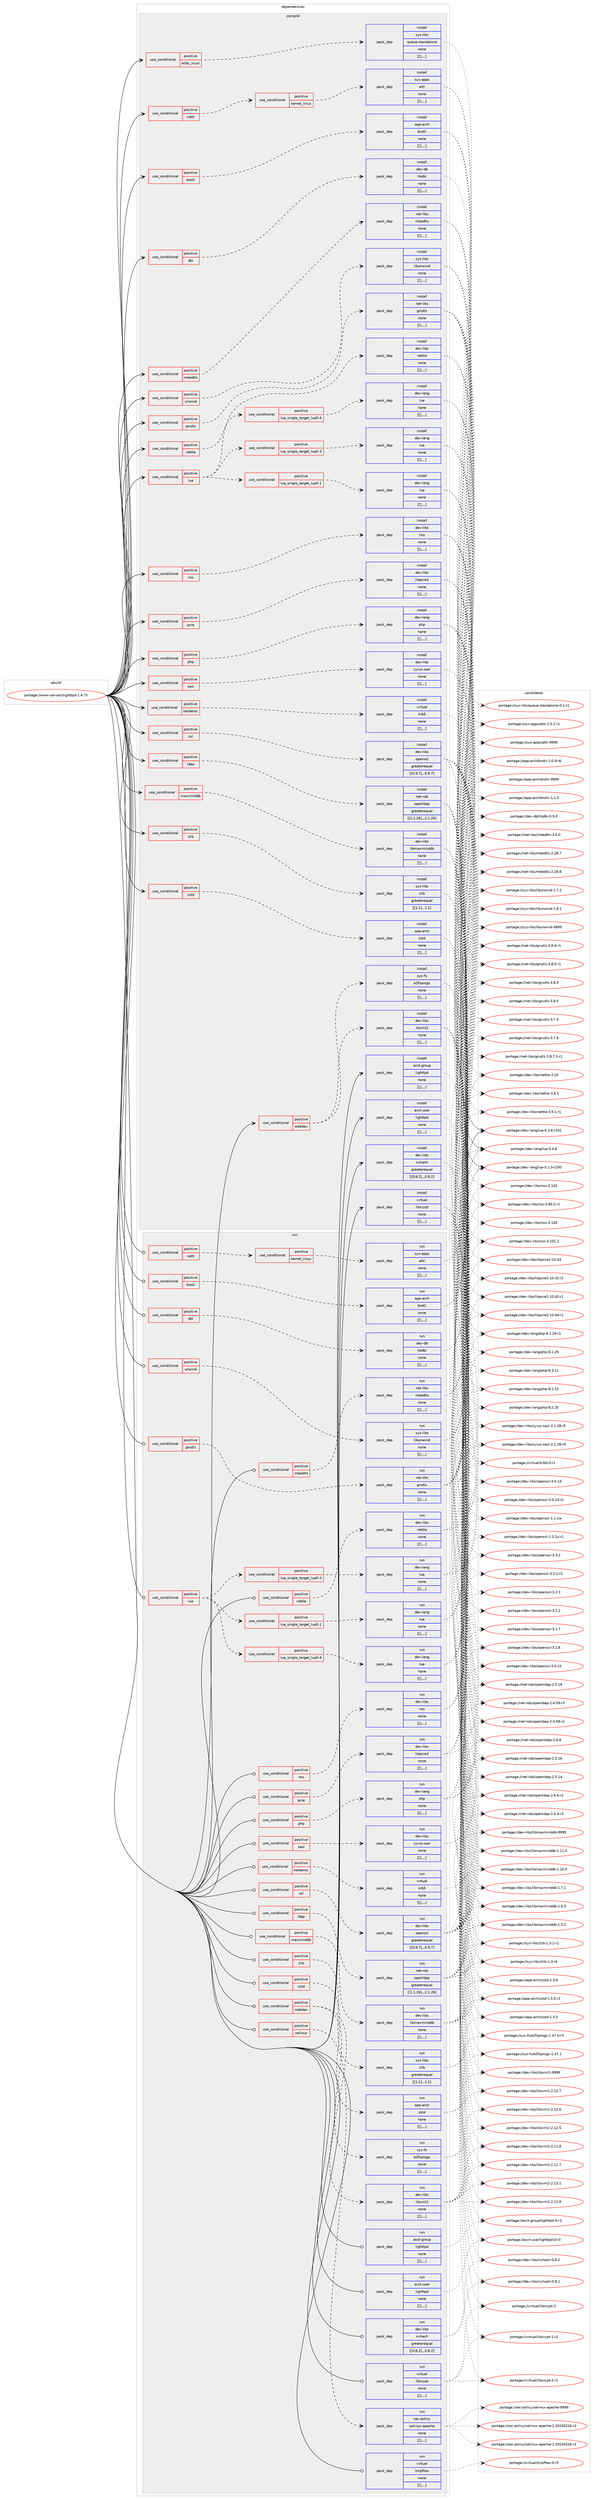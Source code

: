 digraph prolog {

# *************
# Graph options
# *************

newrank=true;
concentrate=true;
compound=true;
graph [rankdir=LR,fontname=Helvetica,fontsize=10,ranksep=1.5];#, ranksep=2.5, nodesep=0.2];
edge  [arrowhead=vee];
node  [fontname=Helvetica,fontsize=10];

# **********
# The ebuild
# **********

subgraph cluster_leftcol {
color=gray;
label=<<i>ebuild</i>>;
id [label="portage://www-servers/lighttpd-1.4.75", color=red, width=4, href="../www-servers/lighttpd-1.4.75.svg"];
}

# ****************
# The dependencies
# ****************

subgraph cluster_midcol {
color=gray;
label=<<i>dependencies</i>>;
subgraph cluster_compile {
fillcolor="#eeeeee";
style=filled;
label=<<i>compile</i>>;
subgraph cond11110 {
dependency30378 [label=<<TABLE BORDER="0" CELLBORDER="1" CELLSPACING="0" CELLPADDING="4"><TR><TD ROWSPAN="3" CELLPADDING="10">use_conditional</TD></TR><TR><TD>positive</TD></TR><TR><TD>brotli</TD></TR></TABLE>>, shape=none, color=red];
subgraph pack19046 {
dependency30379 [label=<<TABLE BORDER="0" CELLBORDER="1" CELLSPACING="0" CELLPADDING="4" WIDTH="220"><TR><TD ROWSPAN="6" CELLPADDING="30">pack_dep</TD></TR><TR><TD WIDTH="110">install</TD></TR><TR><TD>app-arch</TD></TR><TR><TD>brotli</TD></TR><TR><TD>none</TD></TR><TR><TD>[[],,,,]</TD></TR></TABLE>>, shape=none, color=blue];
}
dependency30378:e -> dependency30379:w [weight=20,style="dashed",arrowhead="vee"];
}
id:e -> dependency30378:w [weight=20,style="solid",arrowhead="vee"];
subgraph cond11111 {
dependency30380 [label=<<TABLE BORDER="0" CELLBORDER="1" CELLSPACING="0" CELLPADDING="4"><TR><TD ROWSPAN="3" CELLPADDING="10">use_conditional</TD></TR><TR><TD>positive</TD></TR><TR><TD>dbi</TD></TR></TABLE>>, shape=none, color=red];
subgraph pack19047 {
dependency30381 [label=<<TABLE BORDER="0" CELLBORDER="1" CELLSPACING="0" CELLPADDING="4" WIDTH="220"><TR><TD ROWSPAN="6" CELLPADDING="30">pack_dep</TD></TR><TR><TD WIDTH="110">install</TD></TR><TR><TD>dev-db</TD></TR><TR><TD>libdbi</TD></TR><TR><TD>none</TD></TR><TR><TD>[[],,,,]</TD></TR></TABLE>>, shape=none, color=blue];
}
dependency30380:e -> dependency30381:w [weight=20,style="dashed",arrowhead="vee"];
}
id:e -> dependency30380:w [weight=20,style="solid",arrowhead="vee"];
subgraph cond11112 {
dependency30382 [label=<<TABLE BORDER="0" CELLBORDER="1" CELLSPACING="0" CELLPADDING="4"><TR><TD ROWSPAN="3" CELLPADDING="10">use_conditional</TD></TR><TR><TD>positive</TD></TR><TR><TD>elibc_musl</TD></TR></TABLE>>, shape=none, color=red];
subgraph pack19048 {
dependency30383 [label=<<TABLE BORDER="0" CELLBORDER="1" CELLSPACING="0" CELLPADDING="4" WIDTH="220"><TR><TD ROWSPAN="6" CELLPADDING="30">pack_dep</TD></TR><TR><TD WIDTH="110">install</TD></TR><TR><TD>sys-libs</TD></TR><TR><TD>queue-standalone</TD></TR><TR><TD>none</TD></TR><TR><TD>[[],,,,]</TD></TR></TABLE>>, shape=none, color=blue];
}
dependency30382:e -> dependency30383:w [weight=20,style="dashed",arrowhead="vee"];
}
id:e -> dependency30382:w [weight=20,style="solid",arrowhead="vee"];
subgraph cond11113 {
dependency30384 [label=<<TABLE BORDER="0" CELLBORDER="1" CELLSPACING="0" CELLPADDING="4"><TR><TD ROWSPAN="3" CELLPADDING="10">use_conditional</TD></TR><TR><TD>positive</TD></TR><TR><TD>gnutls</TD></TR></TABLE>>, shape=none, color=red];
subgraph pack19049 {
dependency30385 [label=<<TABLE BORDER="0" CELLBORDER="1" CELLSPACING="0" CELLPADDING="4" WIDTH="220"><TR><TD ROWSPAN="6" CELLPADDING="30">pack_dep</TD></TR><TR><TD WIDTH="110">install</TD></TR><TR><TD>net-libs</TD></TR><TR><TD>gnutls</TD></TR><TR><TD>none</TD></TR><TR><TD>[[],,,,]</TD></TR></TABLE>>, shape=none, color=blue];
}
dependency30384:e -> dependency30385:w [weight=20,style="dashed",arrowhead="vee"];
}
id:e -> dependency30384:w [weight=20,style="solid",arrowhead="vee"];
subgraph cond11114 {
dependency30386 [label=<<TABLE BORDER="0" CELLBORDER="1" CELLSPACING="0" CELLPADDING="4"><TR><TD ROWSPAN="3" CELLPADDING="10">use_conditional</TD></TR><TR><TD>positive</TD></TR><TR><TD>kerberos</TD></TR></TABLE>>, shape=none, color=red];
subgraph pack19050 {
dependency30387 [label=<<TABLE BORDER="0" CELLBORDER="1" CELLSPACING="0" CELLPADDING="4" WIDTH="220"><TR><TD ROWSPAN="6" CELLPADDING="30">pack_dep</TD></TR><TR><TD WIDTH="110">install</TD></TR><TR><TD>virtual</TD></TR><TR><TD>krb5</TD></TR><TR><TD>none</TD></TR><TR><TD>[[],,,,]</TD></TR></TABLE>>, shape=none, color=blue];
}
dependency30386:e -> dependency30387:w [weight=20,style="dashed",arrowhead="vee"];
}
id:e -> dependency30386:w [weight=20,style="solid",arrowhead="vee"];
subgraph cond11115 {
dependency30388 [label=<<TABLE BORDER="0" CELLBORDER="1" CELLSPACING="0" CELLPADDING="4"><TR><TD ROWSPAN="3" CELLPADDING="10">use_conditional</TD></TR><TR><TD>positive</TD></TR><TR><TD>ldap</TD></TR></TABLE>>, shape=none, color=red];
subgraph pack19051 {
dependency30389 [label=<<TABLE BORDER="0" CELLBORDER="1" CELLSPACING="0" CELLPADDING="4" WIDTH="220"><TR><TD ROWSPAN="6" CELLPADDING="30">pack_dep</TD></TR><TR><TD WIDTH="110">install</TD></TR><TR><TD>net-nds</TD></TR><TR><TD>openldap</TD></TR><TR><TD>greaterequal</TD></TR><TR><TD>[[2,1,26],,,2.1.26]</TD></TR></TABLE>>, shape=none, color=blue];
}
dependency30388:e -> dependency30389:w [weight=20,style="dashed",arrowhead="vee"];
}
id:e -> dependency30388:w [weight=20,style="solid",arrowhead="vee"];
subgraph cond11116 {
dependency30390 [label=<<TABLE BORDER="0" CELLBORDER="1" CELLSPACING="0" CELLPADDING="4"><TR><TD ROWSPAN="3" CELLPADDING="10">use_conditional</TD></TR><TR><TD>positive</TD></TR><TR><TD>lua</TD></TR></TABLE>>, shape=none, color=red];
subgraph cond11117 {
dependency30391 [label=<<TABLE BORDER="0" CELLBORDER="1" CELLSPACING="0" CELLPADDING="4"><TR><TD ROWSPAN="3" CELLPADDING="10">use_conditional</TD></TR><TR><TD>positive</TD></TR><TR><TD>lua_single_target_lua5-1</TD></TR></TABLE>>, shape=none, color=red];
subgraph pack19052 {
dependency30392 [label=<<TABLE BORDER="0" CELLBORDER="1" CELLSPACING="0" CELLPADDING="4" WIDTH="220"><TR><TD ROWSPAN="6" CELLPADDING="30">pack_dep</TD></TR><TR><TD WIDTH="110">install</TD></TR><TR><TD>dev-lang</TD></TR><TR><TD>lua</TD></TR><TR><TD>none</TD></TR><TR><TD>[[],,,,]</TD></TR></TABLE>>, shape=none, color=blue];
}
dependency30391:e -> dependency30392:w [weight=20,style="dashed",arrowhead="vee"];
}
dependency30390:e -> dependency30391:w [weight=20,style="dashed",arrowhead="vee"];
subgraph cond11118 {
dependency30393 [label=<<TABLE BORDER="0" CELLBORDER="1" CELLSPACING="0" CELLPADDING="4"><TR><TD ROWSPAN="3" CELLPADDING="10">use_conditional</TD></TR><TR><TD>positive</TD></TR><TR><TD>lua_single_target_lua5-3</TD></TR></TABLE>>, shape=none, color=red];
subgraph pack19053 {
dependency30394 [label=<<TABLE BORDER="0" CELLBORDER="1" CELLSPACING="0" CELLPADDING="4" WIDTH="220"><TR><TD ROWSPAN="6" CELLPADDING="30">pack_dep</TD></TR><TR><TD WIDTH="110">install</TD></TR><TR><TD>dev-lang</TD></TR><TR><TD>lua</TD></TR><TR><TD>none</TD></TR><TR><TD>[[],,,,]</TD></TR></TABLE>>, shape=none, color=blue];
}
dependency30393:e -> dependency30394:w [weight=20,style="dashed",arrowhead="vee"];
}
dependency30390:e -> dependency30393:w [weight=20,style="dashed",arrowhead="vee"];
subgraph cond11119 {
dependency30395 [label=<<TABLE BORDER="0" CELLBORDER="1" CELLSPACING="0" CELLPADDING="4"><TR><TD ROWSPAN="3" CELLPADDING="10">use_conditional</TD></TR><TR><TD>positive</TD></TR><TR><TD>lua_single_target_lua5-4</TD></TR></TABLE>>, shape=none, color=red];
subgraph pack19054 {
dependency30396 [label=<<TABLE BORDER="0" CELLBORDER="1" CELLSPACING="0" CELLPADDING="4" WIDTH="220"><TR><TD ROWSPAN="6" CELLPADDING="30">pack_dep</TD></TR><TR><TD WIDTH="110">install</TD></TR><TR><TD>dev-lang</TD></TR><TR><TD>lua</TD></TR><TR><TD>none</TD></TR><TR><TD>[[],,,,]</TD></TR></TABLE>>, shape=none, color=blue];
}
dependency30395:e -> dependency30396:w [weight=20,style="dashed",arrowhead="vee"];
}
dependency30390:e -> dependency30395:w [weight=20,style="dashed",arrowhead="vee"];
}
id:e -> dependency30390:w [weight=20,style="solid",arrowhead="vee"];
subgraph cond11120 {
dependency30397 [label=<<TABLE BORDER="0" CELLBORDER="1" CELLSPACING="0" CELLPADDING="4"><TR><TD ROWSPAN="3" CELLPADDING="10">use_conditional</TD></TR><TR><TD>positive</TD></TR><TR><TD>maxminddb</TD></TR></TABLE>>, shape=none, color=red];
subgraph pack19055 {
dependency30398 [label=<<TABLE BORDER="0" CELLBORDER="1" CELLSPACING="0" CELLPADDING="4" WIDTH="220"><TR><TD ROWSPAN="6" CELLPADDING="30">pack_dep</TD></TR><TR><TD WIDTH="110">install</TD></TR><TR><TD>dev-libs</TD></TR><TR><TD>libmaxminddb</TD></TR><TR><TD>none</TD></TR><TR><TD>[[],,,,]</TD></TR></TABLE>>, shape=none, color=blue];
}
dependency30397:e -> dependency30398:w [weight=20,style="dashed",arrowhead="vee"];
}
id:e -> dependency30397:w [weight=20,style="solid",arrowhead="vee"];
subgraph cond11121 {
dependency30399 [label=<<TABLE BORDER="0" CELLBORDER="1" CELLSPACING="0" CELLPADDING="4"><TR><TD ROWSPAN="3" CELLPADDING="10">use_conditional</TD></TR><TR><TD>positive</TD></TR><TR><TD>mbedtls</TD></TR></TABLE>>, shape=none, color=red];
subgraph pack19056 {
dependency30400 [label=<<TABLE BORDER="0" CELLBORDER="1" CELLSPACING="0" CELLPADDING="4" WIDTH="220"><TR><TD ROWSPAN="6" CELLPADDING="30">pack_dep</TD></TR><TR><TD WIDTH="110">install</TD></TR><TR><TD>net-libs</TD></TR><TR><TD>mbedtls</TD></TR><TR><TD>none</TD></TR><TR><TD>[[],,,,]</TD></TR></TABLE>>, shape=none, color=blue];
}
dependency30399:e -> dependency30400:w [weight=20,style="dashed",arrowhead="vee"];
}
id:e -> dependency30399:w [weight=20,style="solid",arrowhead="vee"];
subgraph cond11122 {
dependency30401 [label=<<TABLE BORDER="0" CELLBORDER="1" CELLSPACING="0" CELLPADDING="4"><TR><TD ROWSPAN="3" CELLPADDING="10">use_conditional</TD></TR><TR><TD>positive</TD></TR><TR><TD>nettle</TD></TR></TABLE>>, shape=none, color=red];
subgraph pack19057 {
dependency30402 [label=<<TABLE BORDER="0" CELLBORDER="1" CELLSPACING="0" CELLPADDING="4" WIDTH="220"><TR><TD ROWSPAN="6" CELLPADDING="30">pack_dep</TD></TR><TR><TD WIDTH="110">install</TD></TR><TR><TD>dev-libs</TD></TR><TR><TD>nettle</TD></TR><TR><TD>none</TD></TR><TR><TD>[[],,,,]</TD></TR></TABLE>>, shape=none, color=blue];
}
dependency30401:e -> dependency30402:w [weight=20,style="dashed",arrowhead="vee"];
}
id:e -> dependency30401:w [weight=20,style="solid",arrowhead="vee"];
subgraph cond11123 {
dependency30403 [label=<<TABLE BORDER="0" CELLBORDER="1" CELLSPACING="0" CELLPADDING="4"><TR><TD ROWSPAN="3" CELLPADDING="10">use_conditional</TD></TR><TR><TD>positive</TD></TR><TR><TD>nss</TD></TR></TABLE>>, shape=none, color=red];
subgraph pack19058 {
dependency30404 [label=<<TABLE BORDER="0" CELLBORDER="1" CELLSPACING="0" CELLPADDING="4" WIDTH="220"><TR><TD ROWSPAN="6" CELLPADDING="30">pack_dep</TD></TR><TR><TD WIDTH="110">install</TD></TR><TR><TD>dev-libs</TD></TR><TR><TD>nss</TD></TR><TR><TD>none</TD></TR><TR><TD>[[],,,,]</TD></TR></TABLE>>, shape=none, color=blue];
}
dependency30403:e -> dependency30404:w [weight=20,style="dashed",arrowhead="vee"];
}
id:e -> dependency30403:w [weight=20,style="solid",arrowhead="vee"];
subgraph cond11124 {
dependency30405 [label=<<TABLE BORDER="0" CELLBORDER="1" CELLSPACING="0" CELLPADDING="4"><TR><TD ROWSPAN="3" CELLPADDING="10">use_conditional</TD></TR><TR><TD>positive</TD></TR><TR><TD>pcre</TD></TR></TABLE>>, shape=none, color=red];
subgraph pack19059 {
dependency30406 [label=<<TABLE BORDER="0" CELLBORDER="1" CELLSPACING="0" CELLPADDING="4" WIDTH="220"><TR><TD ROWSPAN="6" CELLPADDING="30">pack_dep</TD></TR><TR><TD WIDTH="110">install</TD></TR><TR><TD>dev-libs</TD></TR><TR><TD>libpcre2</TD></TR><TR><TD>none</TD></TR><TR><TD>[[],,,,]</TD></TR></TABLE>>, shape=none, color=blue];
}
dependency30405:e -> dependency30406:w [weight=20,style="dashed",arrowhead="vee"];
}
id:e -> dependency30405:w [weight=20,style="solid",arrowhead="vee"];
subgraph cond11125 {
dependency30407 [label=<<TABLE BORDER="0" CELLBORDER="1" CELLSPACING="0" CELLPADDING="4"><TR><TD ROWSPAN="3" CELLPADDING="10">use_conditional</TD></TR><TR><TD>positive</TD></TR><TR><TD>php</TD></TR></TABLE>>, shape=none, color=red];
subgraph pack19060 {
dependency30408 [label=<<TABLE BORDER="0" CELLBORDER="1" CELLSPACING="0" CELLPADDING="4" WIDTH="220"><TR><TD ROWSPAN="6" CELLPADDING="30">pack_dep</TD></TR><TR><TD WIDTH="110">install</TD></TR><TR><TD>dev-lang</TD></TR><TR><TD>php</TD></TR><TR><TD>none</TD></TR><TR><TD>[[],,,,]</TD></TR></TABLE>>, shape=none, color=blue];
}
dependency30407:e -> dependency30408:w [weight=20,style="dashed",arrowhead="vee"];
}
id:e -> dependency30407:w [weight=20,style="solid",arrowhead="vee"];
subgraph cond11126 {
dependency30409 [label=<<TABLE BORDER="0" CELLBORDER="1" CELLSPACING="0" CELLPADDING="4"><TR><TD ROWSPAN="3" CELLPADDING="10">use_conditional</TD></TR><TR><TD>positive</TD></TR><TR><TD>sasl</TD></TR></TABLE>>, shape=none, color=red];
subgraph pack19061 {
dependency30410 [label=<<TABLE BORDER="0" CELLBORDER="1" CELLSPACING="0" CELLPADDING="4" WIDTH="220"><TR><TD ROWSPAN="6" CELLPADDING="30">pack_dep</TD></TR><TR><TD WIDTH="110">install</TD></TR><TR><TD>dev-libs</TD></TR><TR><TD>cyrus-sasl</TD></TR><TR><TD>none</TD></TR><TR><TD>[[],,,,]</TD></TR></TABLE>>, shape=none, color=blue];
}
dependency30409:e -> dependency30410:w [weight=20,style="dashed",arrowhead="vee"];
}
id:e -> dependency30409:w [weight=20,style="solid",arrowhead="vee"];
subgraph cond11127 {
dependency30411 [label=<<TABLE BORDER="0" CELLBORDER="1" CELLSPACING="0" CELLPADDING="4"><TR><TD ROWSPAN="3" CELLPADDING="10">use_conditional</TD></TR><TR><TD>positive</TD></TR><TR><TD>ssl</TD></TR></TABLE>>, shape=none, color=red];
subgraph pack19062 {
dependency30412 [label=<<TABLE BORDER="0" CELLBORDER="1" CELLSPACING="0" CELLPADDING="4" WIDTH="220"><TR><TD ROWSPAN="6" CELLPADDING="30">pack_dep</TD></TR><TR><TD WIDTH="110">install</TD></TR><TR><TD>dev-libs</TD></TR><TR><TD>openssl</TD></TR><TR><TD>greaterequal</TD></TR><TR><TD>[[0,9,7],,,0.9.7]</TD></TR></TABLE>>, shape=none, color=blue];
}
dependency30411:e -> dependency30412:w [weight=20,style="dashed",arrowhead="vee"];
}
id:e -> dependency30411:w [weight=20,style="solid",arrowhead="vee"];
subgraph cond11128 {
dependency30413 [label=<<TABLE BORDER="0" CELLBORDER="1" CELLSPACING="0" CELLPADDING="4"><TR><TD ROWSPAN="3" CELLPADDING="10">use_conditional</TD></TR><TR><TD>positive</TD></TR><TR><TD>unwind</TD></TR></TABLE>>, shape=none, color=red];
subgraph pack19063 {
dependency30414 [label=<<TABLE BORDER="0" CELLBORDER="1" CELLSPACING="0" CELLPADDING="4" WIDTH="220"><TR><TD ROWSPAN="6" CELLPADDING="30">pack_dep</TD></TR><TR><TD WIDTH="110">install</TD></TR><TR><TD>sys-libs</TD></TR><TR><TD>libunwind</TD></TR><TR><TD>none</TD></TR><TR><TD>[[],,,,]</TD></TR></TABLE>>, shape=none, color=blue];
}
dependency30413:e -> dependency30414:w [weight=20,style="dashed",arrowhead="vee"];
}
id:e -> dependency30413:w [weight=20,style="solid",arrowhead="vee"];
subgraph cond11129 {
dependency30415 [label=<<TABLE BORDER="0" CELLBORDER="1" CELLSPACING="0" CELLPADDING="4"><TR><TD ROWSPAN="3" CELLPADDING="10">use_conditional</TD></TR><TR><TD>positive</TD></TR><TR><TD>webdav</TD></TR></TABLE>>, shape=none, color=red];
subgraph pack19064 {
dependency30416 [label=<<TABLE BORDER="0" CELLBORDER="1" CELLSPACING="0" CELLPADDING="4" WIDTH="220"><TR><TD ROWSPAN="6" CELLPADDING="30">pack_dep</TD></TR><TR><TD WIDTH="110">install</TD></TR><TR><TD>dev-libs</TD></TR><TR><TD>libxml2</TD></TR><TR><TD>none</TD></TR><TR><TD>[[],,,,]</TD></TR></TABLE>>, shape=none, color=blue];
}
dependency30415:e -> dependency30416:w [weight=20,style="dashed",arrowhead="vee"];
subgraph pack19065 {
dependency30417 [label=<<TABLE BORDER="0" CELLBORDER="1" CELLSPACING="0" CELLPADDING="4" WIDTH="220"><TR><TD ROWSPAN="6" CELLPADDING="30">pack_dep</TD></TR><TR><TD WIDTH="110">install</TD></TR><TR><TD>sys-fs</TD></TR><TR><TD>e2fsprogs</TD></TR><TR><TD>none</TD></TR><TR><TD>[[],,,,]</TD></TR></TABLE>>, shape=none, color=blue];
}
dependency30415:e -> dependency30417:w [weight=20,style="dashed",arrowhead="vee"];
}
id:e -> dependency30415:w [weight=20,style="solid",arrowhead="vee"];
subgraph cond11130 {
dependency30418 [label=<<TABLE BORDER="0" CELLBORDER="1" CELLSPACING="0" CELLPADDING="4"><TR><TD ROWSPAN="3" CELLPADDING="10">use_conditional</TD></TR><TR><TD>positive</TD></TR><TR><TD>xattr</TD></TR></TABLE>>, shape=none, color=red];
subgraph cond11131 {
dependency30419 [label=<<TABLE BORDER="0" CELLBORDER="1" CELLSPACING="0" CELLPADDING="4"><TR><TD ROWSPAN="3" CELLPADDING="10">use_conditional</TD></TR><TR><TD>positive</TD></TR><TR><TD>kernel_linux</TD></TR></TABLE>>, shape=none, color=red];
subgraph pack19066 {
dependency30420 [label=<<TABLE BORDER="0" CELLBORDER="1" CELLSPACING="0" CELLPADDING="4" WIDTH="220"><TR><TD ROWSPAN="6" CELLPADDING="30">pack_dep</TD></TR><TR><TD WIDTH="110">install</TD></TR><TR><TD>sys-apps</TD></TR><TR><TD>attr</TD></TR><TR><TD>none</TD></TR><TR><TD>[[],,,,]</TD></TR></TABLE>>, shape=none, color=blue];
}
dependency30419:e -> dependency30420:w [weight=20,style="dashed",arrowhead="vee"];
}
dependency30418:e -> dependency30419:w [weight=20,style="dashed",arrowhead="vee"];
}
id:e -> dependency30418:w [weight=20,style="solid",arrowhead="vee"];
subgraph cond11132 {
dependency30421 [label=<<TABLE BORDER="0" CELLBORDER="1" CELLSPACING="0" CELLPADDING="4"><TR><TD ROWSPAN="3" CELLPADDING="10">use_conditional</TD></TR><TR><TD>positive</TD></TR><TR><TD>zlib</TD></TR></TABLE>>, shape=none, color=red];
subgraph pack19067 {
dependency30422 [label=<<TABLE BORDER="0" CELLBORDER="1" CELLSPACING="0" CELLPADDING="4" WIDTH="220"><TR><TD ROWSPAN="6" CELLPADDING="30">pack_dep</TD></TR><TR><TD WIDTH="110">install</TD></TR><TR><TD>sys-libs</TD></TR><TR><TD>zlib</TD></TR><TR><TD>greaterequal</TD></TR><TR><TD>[[1,1],,,1.1]</TD></TR></TABLE>>, shape=none, color=blue];
}
dependency30421:e -> dependency30422:w [weight=20,style="dashed",arrowhead="vee"];
}
id:e -> dependency30421:w [weight=20,style="solid",arrowhead="vee"];
subgraph cond11133 {
dependency30423 [label=<<TABLE BORDER="0" CELLBORDER="1" CELLSPACING="0" CELLPADDING="4"><TR><TD ROWSPAN="3" CELLPADDING="10">use_conditional</TD></TR><TR><TD>positive</TD></TR><TR><TD>zstd</TD></TR></TABLE>>, shape=none, color=red];
subgraph pack19068 {
dependency30424 [label=<<TABLE BORDER="0" CELLBORDER="1" CELLSPACING="0" CELLPADDING="4" WIDTH="220"><TR><TD ROWSPAN="6" CELLPADDING="30">pack_dep</TD></TR><TR><TD WIDTH="110">install</TD></TR><TR><TD>app-arch</TD></TR><TR><TD>zstd</TD></TR><TR><TD>none</TD></TR><TR><TD>[[],,,,]</TD></TR></TABLE>>, shape=none, color=blue];
}
dependency30423:e -> dependency30424:w [weight=20,style="dashed",arrowhead="vee"];
}
id:e -> dependency30423:w [weight=20,style="solid",arrowhead="vee"];
subgraph pack19069 {
dependency30425 [label=<<TABLE BORDER="0" CELLBORDER="1" CELLSPACING="0" CELLPADDING="4" WIDTH="220"><TR><TD ROWSPAN="6" CELLPADDING="30">pack_dep</TD></TR><TR><TD WIDTH="110">install</TD></TR><TR><TD>acct-group</TD></TR><TR><TD>lighttpd</TD></TR><TR><TD>none</TD></TR><TR><TD>[[],,,,]</TD></TR></TABLE>>, shape=none, color=blue];
}
id:e -> dependency30425:w [weight=20,style="solid",arrowhead="vee"];
subgraph pack19070 {
dependency30426 [label=<<TABLE BORDER="0" CELLBORDER="1" CELLSPACING="0" CELLPADDING="4" WIDTH="220"><TR><TD ROWSPAN="6" CELLPADDING="30">pack_dep</TD></TR><TR><TD WIDTH="110">install</TD></TR><TR><TD>acct-user</TD></TR><TR><TD>lighttpd</TD></TR><TR><TD>none</TD></TR><TR><TD>[[],,,,]</TD></TR></TABLE>>, shape=none, color=blue];
}
id:e -> dependency30426:w [weight=20,style="solid",arrowhead="vee"];
subgraph pack19071 {
dependency30427 [label=<<TABLE BORDER="0" CELLBORDER="1" CELLSPACING="0" CELLPADDING="4" WIDTH="220"><TR><TD ROWSPAN="6" CELLPADDING="30">pack_dep</TD></TR><TR><TD WIDTH="110">install</TD></TR><TR><TD>dev-libs</TD></TR><TR><TD>xxhash</TD></TR><TR><TD>greaterequal</TD></TR><TR><TD>[[0,8,2],,,0.8.2]</TD></TR></TABLE>>, shape=none, color=blue];
}
id:e -> dependency30427:w [weight=20,style="solid",arrowhead="vee"];
subgraph pack19072 {
dependency30428 [label=<<TABLE BORDER="0" CELLBORDER="1" CELLSPACING="0" CELLPADDING="4" WIDTH="220"><TR><TD ROWSPAN="6" CELLPADDING="30">pack_dep</TD></TR><TR><TD WIDTH="110">install</TD></TR><TR><TD>virtual</TD></TR><TR><TD>libcrypt</TD></TR><TR><TD>none</TD></TR><TR><TD>[[],,,,]</TD></TR></TABLE>>, shape=none, color=blue];
}
id:e -> dependency30428:w [weight=20,style="solid",arrowhead="vee"];
}
subgraph cluster_compileandrun {
fillcolor="#eeeeee";
style=filled;
label=<<i>compile and run</i>>;
}
subgraph cluster_run {
fillcolor="#eeeeee";
style=filled;
label=<<i>run</i>>;
subgraph cond11134 {
dependency30429 [label=<<TABLE BORDER="0" CELLBORDER="1" CELLSPACING="0" CELLPADDING="4"><TR><TD ROWSPAN="3" CELLPADDING="10">use_conditional</TD></TR><TR><TD>positive</TD></TR><TR><TD>brotli</TD></TR></TABLE>>, shape=none, color=red];
subgraph pack19073 {
dependency30430 [label=<<TABLE BORDER="0" CELLBORDER="1" CELLSPACING="0" CELLPADDING="4" WIDTH="220"><TR><TD ROWSPAN="6" CELLPADDING="30">pack_dep</TD></TR><TR><TD WIDTH="110">run</TD></TR><TR><TD>app-arch</TD></TR><TR><TD>brotli</TD></TR><TR><TD>none</TD></TR><TR><TD>[[],,,,]</TD></TR></TABLE>>, shape=none, color=blue];
}
dependency30429:e -> dependency30430:w [weight=20,style="dashed",arrowhead="vee"];
}
id:e -> dependency30429:w [weight=20,style="solid",arrowhead="odot"];
subgraph cond11135 {
dependency30431 [label=<<TABLE BORDER="0" CELLBORDER="1" CELLSPACING="0" CELLPADDING="4"><TR><TD ROWSPAN="3" CELLPADDING="10">use_conditional</TD></TR><TR><TD>positive</TD></TR><TR><TD>dbi</TD></TR></TABLE>>, shape=none, color=red];
subgraph pack19074 {
dependency30432 [label=<<TABLE BORDER="0" CELLBORDER="1" CELLSPACING="0" CELLPADDING="4" WIDTH="220"><TR><TD ROWSPAN="6" CELLPADDING="30">pack_dep</TD></TR><TR><TD WIDTH="110">run</TD></TR><TR><TD>dev-db</TD></TR><TR><TD>libdbi</TD></TR><TR><TD>none</TD></TR><TR><TD>[[],,,,]</TD></TR></TABLE>>, shape=none, color=blue];
}
dependency30431:e -> dependency30432:w [weight=20,style="dashed",arrowhead="vee"];
}
id:e -> dependency30431:w [weight=20,style="solid",arrowhead="odot"];
subgraph cond11136 {
dependency30433 [label=<<TABLE BORDER="0" CELLBORDER="1" CELLSPACING="0" CELLPADDING="4"><TR><TD ROWSPAN="3" CELLPADDING="10">use_conditional</TD></TR><TR><TD>positive</TD></TR><TR><TD>gnutls</TD></TR></TABLE>>, shape=none, color=red];
subgraph pack19075 {
dependency30434 [label=<<TABLE BORDER="0" CELLBORDER="1" CELLSPACING="0" CELLPADDING="4" WIDTH="220"><TR><TD ROWSPAN="6" CELLPADDING="30">pack_dep</TD></TR><TR><TD WIDTH="110">run</TD></TR><TR><TD>net-libs</TD></TR><TR><TD>gnutls</TD></TR><TR><TD>none</TD></TR><TR><TD>[[],,,,]</TD></TR></TABLE>>, shape=none, color=blue];
}
dependency30433:e -> dependency30434:w [weight=20,style="dashed",arrowhead="vee"];
}
id:e -> dependency30433:w [weight=20,style="solid",arrowhead="odot"];
subgraph cond11137 {
dependency30435 [label=<<TABLE BORDER="0" CELLBORDER="1" CELLSPACING="0" CELLPADDING="4"><TR><TD ROWSPAN="3" CELLPADDING="10">use_conditional</TD></TR><TR><TD>positive</TD></TR><TR><TD>kerberos</TD></TR></TABLE>>, shape=none, color=red];
subgraph pack19076 {
dependency30436 [label=<<TABLE BORDER="0" CELLBORDER="1" CELLSPACING="0" CELLPADDING="4" WIDTH="220"><TR><TD ROWSPAN="6" CELLPADDING="30">pack_dep</TD></TR><TR><TD WIDTH="110">run</TD></TR><TR><TD>virtual</TD></TR><TR><TD>krb5</TD></TR><TR><TD>none</TD></TR><TR><TD>[[],,,,]</TD></TR></TABLE>>, shape=none, color=blue];
}
dependency30435:e -> dependency30436:w [weight=20,style="dashed",arrowhead="vee"];
}
id:e -> dependency30435:w [weight=20,style="solid",arrowhead="odot"];
subgraph cond11138 {
dependency30437 [label=<<TABLE BORDER="0" CELLBORDER="1" CELLSPACING="0" CELLPADDING="4"><TR><TD ROWSPAN="3" CELLPADDING="10">use_conditional</TD></TR><TR><TD>positive</TD></TR><TR><TD>ldap</TD></TR></TABLE>>, shape=none, color=red];
subgraph pack19077 {
dependency30438 [label=<<TABLE BORDER="0" CELLBORDER="1" CELLSPACING="0" CELLPADDING="4" WIDTH="220"><TR><TD ROWSPAN="6" CELLPADDING="30">pack_dep</TD></TR><TR><TD WIDTH="110">run</TD></TR><TR><TD>net-nds</TD></TR><TR><TD>openldap</TD></TR><TR><TD>greaterequal</TD></TR><TR><TD>[[2,1,26],,,2.1.26]</TD></TR></TABLE>>, shape=none, color=blue];
}
dependency30437:e -> dependency30438:w [weight=20,style="dashed",arrowhead="vee"];
}
id:e -> dependency30437:w [weight=20,style="solid",arrowhead="odot"];
subgraph cond11139 {
dependency30439 [label=<<TABLE BORDER="0" CELLBORDER="1" CELLSPACING="0" CELLPADDING="4"><TR><TD ROWSPAN="3" CELLPADDING="10">use_conditional</TD></TR><TR><TD>positive</TD></TR><TR><TD>lua</TD></TR></TABLE>>, shape=none, color=red];
subgraph cond11140 {
dependency30440 [label=<<TABLE BORDER="0" CELLBORDER="1" CELLSPACING="0" CELLPADDING="4"><TR><TD ROWSPAN="3" CELLPADDING="10">use_conditional</TD></TR><TR><TD>positive</TD></TR><TR><TD>lua_single_target_lua5-1</TD></TR></TABLE>>, shape=none, color=red];
subgraph pack19078 {
dependency30441 [label=<<TABLE BORDER="0" CELLBORDER="1" CELLSPACING="0" CELLPADDING="4" WIDTH="220"><TR><TD ROWSPAN="6" CELLPADDING="30">pack_dep</TD></TR><TR><TD WIDTH="110">run</TD></TR><TR><TD>dev-lang</TD></TR><TR><TD>lua</TD></TR><TR><TD>none</TD></TR><TR><TD>[[],,,,]</TD></TR></TABLE>>, shape=none, color=blue];
}
dependency30440:e -> dependency30441:w [weight=20,style="dashed",arrowhead="vee"];
}
dependency30439:e -> dependency30440:w [weight=20,style="dashed",arrowhead="vee"];
subgraph cond11141 {
dependency30442 [label=<<TABLE BORDER="0" CELLBORDER="1" CELLSPACING="0" CELLPADDING="4"><TR><TD ROWSPAN="3" CELLPADDING="10">use_conditional</TD></TR><TR><TD>positive</TD></TR><TR><TD>lua_single_target_lua5-3</TD></TR></TABLE>>, shape=none, color=red];
subgraph pack19079 {
dependency30443 [label=<<TABLE BORDER="0" CELLBORDER="1" CELLSPACING="0" CELLPADDING="4" WIDTH="220"><TR><TD ROWSPAN="6" CELLPADDING="30">pack_dep</TD></TR><TR><TD WIDTH="110">run</TD></TR><TR><TD>dev-lang</TD></TR><TR><TD>lua</TD></TR><TR><TD>none</TD></TR><TR><TD>[[],,,,]</TD></TR></TABLE>>, shape=none, color=blue];
}
dependency30442:e -> dependency30443:w [weight=20,style="dashed",arrowhead="vee"];
}
dependency30439:e -> dependency30442:w [weight=20,style="dashed",arrowhead="vee"];
subgraph cond11142 {
dependency30444 [label=<<TABLE BORDER="0" CELLBORDER="1" CELLSPACING="0" CELLPADDING="4"><TR><TD ROWSPAN="3" CELLPADDING="10">use_conditional</TD></TR><TR><TD>positive</TD></TR><TR><TD>lua_single_target_lua5-4</TD></TR></TABLE>>, shape=none, color=red];
subgraph pack19080 {
dependency30445 [label=<<TABLE BORDER="0" CELLBORDER="1" CELLSPACING="0" CELLPADDING="4" WIDTH="220"><TR><TD ROWSPAN="6" CELLPADDING="30">pack_dep</TD></TR><TR><TD WIDTH="110">run</TD></TR><TR><TD>dev-lang</TD></TR><TR><TD>lua</TD></TR><TR><TD>none</TD></TR><TR><TD>[[],,,,]</TD></TR></TABLE>>, shape=none, color=blue];
}
dependency30444:e -> dependency30445:w [weight=20,style="dashed",arrowhead="vee"];
}
dependency30439:e -> dependency30444:w [weight=20,style="dashed",arrowhead="vee"];
}
id:e -> dependency30439:w [weight=20,style="solid",arrowhead="odot"];
subgraph cond11143 {
dependency30446 [label=<<TABLE BORDER="0" CELLBORDER="1" CELLSPACING="0" CELLPADDING="4"><TR><TD ROWSPAN="3" CELLPADDING="10">use_conditional</TD></TR><TR><TD>positive</TD></TR><TR><TD>maxminddb</TD></TR></TABLE>>, shape=none, color=red];
subgraph pack19081 {
dependency30447 [label=<<TABLE BORDER="0" CELLBORDER="1" CELLSPACING="0" CELLPADDING="4" WIDTH="220"><TR><TD ROWSPAN="6" CELLPADDING="30">pack_dep</TD></TR><TR><TD WIDTH="110">run</TD></TR><TR><TD>dev-libs</TD></TR><TR><TD>libmaxminddb</TD></TR><TR><TD>none</TD></TR><TR><TD>[[],,,,]</TD></TR></TABLE>>, shape=none, color=blue];
}
dependency30446:e -> dependency30447:w [weight=20,style="dashed",arrowhead="vee"];
}
id:e -> dependency30446:w [weight=20,style="solid",arrowhead="odot"];
subgraph cond11144 {
dependency30448 [label=<<TABLE BORDER="0" CELLBORDER="1" CELLSPACING="0" CELLPADDING="4"><TR><TD ROWSPAN="3" CELLPADDING="10">use_conditional</TD></TR><TR><TD>positive</TD></TR><TR><TD>mbedtls</TD></TR></TABLE>>, shape=none, color=red];
subgraph pack19082 {
dependency30449 [label=<<TABLE BORDER="0" CELLBORDER="1" CELLSPACING="0" CELLPADDING="4" WIDTH="220"><TR><TD ROWSPAN="6" CELLPADDING="30">pack_dep</TD></TR><TR><TD WIDTH="110">run</TD></TR><TR><TD>net-libs</TD></TR><TR><TD>mbedtls</TD></TR><TR><TD>none</TD></TR><TR><TD>[[],,,,]</TD></TR></TABLE>>, shape=none, color=blue];
}
dependency30448:e -> dependency30449:w [weight=20,style="dashed",arrowhead="vee"];
}
id:e -> dependency30448:w [weight=20,style="solid",arrowhead="odot"];
subgraph cond11145 {
dependency30450 [label=<<TABLE BORDER="0" CELLBORDER="1" CELLSPACING="0" CELLPADDING="4"><TR><TD ROWSPAN="3" CELLPADDING="10">use_conditional</TD></TR><TR><TD>positive</TD></TR><TR><TD>nettle</TD></TR></TABLE>>, shape=none, color=red];
subgraph pack19083 {
dependency30451 [label=<<TABLE BORDER="0" CELLBORDER="1" CELLSPACING="0" CELLPADDING="4" WIDTH="220"><TR><TD ROWSPAN="6" CELLPADDING="30">pack_dep</TD></TR><TR><TD WIDTH="110">run</TD></TR><TR><TD>dev-libs</TD></TR><TR><TD>nettle</TD></TR><TR><TD>none</TD></TR><TR><TD>[[],,,,]</TD></TR></TABLE>>, shape=none, color=blue];
}
dependency30450:e -> dependency30451:w [weight=20,style="dashed",arrowhead="vee"];
}
id:e -> dependency30450:w [weight=20,style="solid",arrowhead="odot"];
subgraph cond11146 {
dependency30452 [label=<<TABLE BORDER="0" CELLBORDER="1" CELLSPACING="0" CELLPADDING="4"><TR><TD ROWSPAN="3" CELLPADDING="10">use_conditional</TD></TR><TR><TD>positive</TD></TR><TR><TD>nss</TD></TR></TABLE>>, shape=none, color=red];
subgraph pack19084 {
dependency30453 [label=<<TABLE BORDER="0" CELLBORDER="1" CELLSPACING="0" CELLPADDING="4" WIDTH="220"><TR><TD ROWSPAN="6" CELLPADDING="30">pack_dep</TD></TR><TR><TD WIDTH="110">run</TD></TR><TR><TD>dev-libs</TD></TR><TR><TD>nss</TD></TR><TR><TD>none</TD></TR><TR><TD>[[],,,,]</TD></TR></TABLE>>, shape=none, color=blue];
}
dependency30452:e -> dependency30453:w [weight=20,style="dashed",arrowhead="vee"];
}
id:e -> dependency30452:w [weight=20,style="solid",arrowhead="odot"];
subgraph cond11147 {
dependency30454 [label=<<TABLE BORDER="0" CELLBORDER="1" CELLSPACING="0" CELLPADDING="4"><TR><TD ROWSPAN="3" CELLPADDING="10">use_conditional</TD></TR><TR><TD>positive</TD></TR><TR><TD>pcre</TD></TR></TABLE>>, shape=none, color=red];
subgraph pack19085 {
dependency30455 [label=<<TABLE BORDER="0" CELLBORDER="1" CELLSPACING="0" CELLPADDING="4" WIDTH="220"><TR><TD ROWSPAN="6" CELLPADDING="30">pack_dep</TD></TR><TR><TD WIDTH="110">run</TD></TR><TR><TD>dev-libs</TD></TR><TR><TD>libpcre2</TD></TR><TR><TD>none</TD></TR><TR><TD>[[],,,,]</TD></TR></TABLE>>, shape=none, color=blue];
}
dependency30454:e -> dependency30455:w [weight=20,style="dashed",arrowhead="vee"];
}
id:e -> dependency30454:w [weight=20,style="solid",arrowhead="odot"];
subgraph cond11148 {
dependency30456 [label=<<TABLE BORDER="0" CELLBORDER="1" CELLSPACING="0" CELLPADDING="4"><TR><TD ROWSPAN="3" CELLPADDING="10">use_conditional</TD></TR><TR><TD>positive</TD></TR><TR><TD>php</TD></TR></TABLE>>, shape=none, color=red];
subgraph pack19086 {
dependency30457 [label=<<TABLE BORDER="0" CELLBORDER="1" CELLSPACING="0" CELLPADDING="4" WIDTH="220"><TR><TD ROWSPAN="6" CELLPADDING="30">pack_dep</TD></TR><TR><TD WIDTH="110">run</TD></TR><TR><TD>dev-lang</TD></TR><TR><TD>php</TD></TR><TR><TD>none</TD></TR><TR><TD>[[],,,,]</TD></TR></TABLE>>, shape=none, color=blue];
}
dependency30456:e -> dependency30457:w [weight=20,style="dashed",arrowhead="vee"];
}
id:e -> dependency30456:w [weight=20,style="solid",arrowhead="odot"];
subgraph cond11149 {
dependency30458 [label=<<TABLE BORDER="0" CELLBORDER="1" CELLSPACING="0" CELLPADDING="4"><TR><TD ROWSPAN="3" CELLPADDING="10">use_conditional</TD></TR><TR><TD>positive</TD></TR><TR><TD>sasl</TD></TR></TABLE>>, shape=none, color=red];
subgraph pack19087 {
dependency30459 [label=<<TABLE BORDER="0" CELLBORDER="1" CELLSPACING="0" CELLPADDING="4" WIDTH="220"><TR><TD ROWSPAN="6" CELLPADDING="30">pack_dep</TD></TR><TR><TD WIDTH="110">run</TD></TR><TR><TD>dev-libs</TD></TR><TR><TD>cyrus-sasl</TD></TR><TR><TD>none</TD></TR><TR><TD>[[],,,,]</TD></TR></TABLE>>, shape=none, color=blue];
}
dependency30458:e -> dependency30459:w [weight=20,style="dashed",arrowhead="vee"];
}
id:e -> dependency30458:w [weight=20,style="solid",arrowhead="odot"];
subgraph cond11150 {
dependency30460 [label=<<TABLE BORDER="0" CELLBORDER="1" CELLSPACING="0" CELLPADDING="4"><TR><TD ROWSPAN="3" CELLPADDING="10">use_conditional</TD></TR><TR><TD>positive</TD></TR><TR><TD>selinux</TD></TR></TABLE>>, shape=none, color=red];
subgraph pack19088 {
dependency30461 [label=<<TABLE BORDER="0" CELLBORDER="1" CELLSPACING="0" CELLPADDING="4" WIDTH="220"><TR><TD ROWSPAN="6" CELLPADDING="30">pack_dep</TD></TR><TR><TD WIDTH="110">run</TD></TR><TR><TD>sec-policy</TD></TR><TR><TD>selinux-apache</TD></TR><TR><TD>none</TD></TR><TR><TD>[[],,,,]</TD></TR></TABLE>>, shape=none, color=blue];
}
dependency30460:e -> dependency30461:w [weight=20,style="dashed",arrowhead="vee"];
}
id:e -> dependency30460:w [weight=20,style="solid",arrowhead="odot"];
subgraph cond11151 {
dependency30462 [label=<<TABLE BORDER="0" CELLBORDER="1" CELLSPACING="0" CELLPADDING="4"><TR><TD ROWSPAN="3" CELLPADDING="10">use_conditional</TD></TR><TR><TD>positive</TD></TR><TR><TD>ssl</TD></TR></TABLE>>, shape=none, color=red];
subgraph pack19089 {
dependency30463 [label=<<TABLE BORDER="0" CELLBORDER="1" CELLSPACING="0" CELLPADDING="4" WIDTH="220"><TR><TD ROWSPAN="6" CELLPADDING="30">pack_dep</TD></TR><TR><TD WIDTH="110">run</TD></TR><TR><TD>dev-libs</TD></TR><TR><TD>openssl</TD></TR><TR><TD>greaterequal</TD></TR><TR><TD>[[0,9,7],,,0.9.7]</TD></TR></TABLE>>, shape=none, color=blue];
}
dependency30462:e -> dependency30463:w [weight=20,style="dashed",arrowhead="vee"];
}
id:e -> dependency30462:w [weight=20,style="solid",arrowhead="odot"];
subgraph cond11152 {
dependency30464 [label=<<TABLE BORDER="0" CELLBORDER="1" CELLSPACING="0" CELLPADDING="4"><TR><TD ROWSPAN="3" CELLPADDING="10">use_conditional</TD></TR><TR><TD>positive</TD></TR><TR><TD>unwind</TD></TR></TABLE>>, shape=none, color=red];
subgraph pack19090 {
dependency30465 [label=<<TABLE BORDER="0" CELLBORDER="1" CELLSPACING="0" CELLPADDING="4" WIDTH="220"><TR><TD ROWSPAN="6" CELLPADDING="30">pack_dep</TD></TR><TR><TD WIDTH="110">run</TD></TR><TR><TD>sys-libs</TD></TR><TR><TD>libunwind</TD></TR><TR><TD>none</TD></TR><TR><TD>[[],,,,]</TD></TR></TABLE>>, shape=none, color=blue];
}
dependency30464:e -> dependency30465:w [weight=20,style="dashed",arrowhead="vee"];
}
id:e -> dependency30464:w [weight=20,style="solid",arrowhead="odot"];
subgraph cond11153 {
dependency30466 [label=<<TABLE BORDER="0" CELLBORDER="1" CELLSPACING="0" CELLPADDING="4"><TR><TD ROWSPAN="3" CELLPADDING="10">use_conditional</TD></TR><TR><TD>positive</TD></TR><TR><TD>webdav</TD></TR></TABLE>>, shape=none, color=red];
subgraph pack19091 {
dependency30467 [label=<<TABLE BORDER="0" CELLBORDER="1" CELLSPACING="0" CELLPADDING="4" WIDTH="220"><TR><TD ROWSPAN="6" CELLPADDING="30">pack_dep</TD></TR><TR><TD WIDTH="110">run</TD></TR><TR><TD>dev-libs</TD></TR><TR><TD>libxml2</TD></TR><TR><TD>none</TD></TR><TR><TD>[[],,,,]</TD></TR></TABLE>>, shape=none, color=blue];
}
dependency30466:e -> dependency30467:w [weight=20,style="dashed",arrowhead="vee"];
subgraph pack19092 {
dependency30468 [label=<<TABLE BORDER="0" CELLBORDER="1" CELLSPACING="0" CELLPADDING="4" WIDTH="220"><TR><TD ROWSPAN="6" CELLPADDING="30">pack_dep</TD></TR><TR><TD WIDTH="110">run</TD></TR><TR><TD>sys-fs</TD></TR><TR><TD>e2fsprogs</TD></TR><TR><TD>none</TD></TR><TR><TD>[[],,,,]</TD></TR></TABLE>>, shape=none, color=blue];
}
dependency30466:e -> dependency30468:w [weight=20,style="dashed",arrowhead="vee"];
}
id:e -> dependency30466:w [weight=20,style="solid",arrowhead="odot"];
subgraph cond11154 {
dependency30469 [label=<<TABLE BORDER="0" CELLBORDER="1" CELLSPACING="0" CELLPADDING="4"><TR><TD ROWSPAN="3" CELLPADDING="10">use_conditional</TD></TR><TR><TD>positive</TD></TR><TR><TD>xattr</TD></TR></TABLE>>, shape=none, color=red];
subgraph cond11155 {
dependency30470 [label=<<TABLE BORDER="0" CELLBORDER="1" CELLSPACING="0" CELLPADDING="4"><TR><TD ROWSPAN="3" CELLPADDING="10">use_conditional</TD></TR><TR><TD>positive</TD></TR><TR><TD>kernel_linux</TD></TR></TABLE>>, shape=none, color=red];
subgraph pack19093 {
dependency30471 [label=<<TABLE BORDER="0" CELLBORDER="1" CELLSPACING="0" CELLPADDING="4" WIDTH="220"><TR><TD ROWSPAN="6" CELLPADDING="30">pack_dep</TD></TR><TR><TD WIDTH="110">run</TD></TR><TR><TD>sys-apps</TD></TR><TR><TD>attr</TD></TR><TR><TD>none</TD></TR><TR><TD>[[],,,,]</TD></TR></TABLE>>, shape=none, color=blue];
}
dependency30470:e -> dependency30471:w [weight=20,style="dashed",arrowhead="vee"];
}
dependency30469:e -> dependency30470:w [weight=20,style="dashed",arrowhead="vee"];
}
id:e -> dependency30469:w [weight=20,style="solid",arrowhead="odot"];
subgraph cond11156 {
dependency30472 [label=<<TABLE BORDER="0" CELLBORDER="1" CELLSPACING="0" CELLPADDING="4"><TR><TD ROWSPAN="3" CELLPADDING="10">use_conditional</TD></TR><TR><TD>positive</TD></TR><TR><TD>zlib</TD></TR></TABLE>>, shape=none, color=red];
subgraph pack19094 {
dependency30473 [label=<<TABLE BORDER="0" CELLBORDER="1" CELLSPACING="0" CELLPADDING="4" WIDTH="220"><TR><TD ROWSPAN="6" CELLPADDING="30">pack_dep</TD></TR><TR><TD WIDTH="110">run</TD></TR><TR><TD>sys-libs</TD></TR><TR><TD>zlib</TD></TR><TR><TD>greaterequal</TD></TR><TR><TD>[[1,1],,,1.1]</TD></TR></TABLE>>, shape=none, color=blue];
}
dependency30472:e -> dependency30473:w [weight=20,style="dashed",arrowhead="vee"];
}
id:e -> dependency30472:w [weight=20,style="solid",arrowhead="odot"];
subgraph cond11157 {
dependency30474 [label=<<TABLE BORDER="0" CELLBORDER="1" CELLSPACING="0" CELLPADDING="4"><TR><TD ROWSPAN="3" CELLPADDING="10">use_conditional</TD></TR><TR><TD>positive</TD></TR><TR><TD>zstd</TD></TR></TABLE>>, shape=none, color=red];
subgraph pack19095 {
dependency30475 [label=<<TABLE BORDER="0" CELLBORDER="1" CELLSPACING="0" CELLPADDING="4" WIDTH="220"><TR><TD ROWSPAN="6" CELLPADDING="30">pack_dep</TD></TR><TR><TD WIDTH="110">run</TD></TR><TR><TD>app-arch</TD></TR><TR><TD>zstd</TD></TR><TR><TD>none</TD></TR><TR><TD>[[],,,,]</TD></TR></TABLE>>, shape=none, color=blue];
}
dependency30474:e -> dependency30475:w [weight=20,style="dashed",arrowhead="vee"];
}
id:e -> dependency30474:w [weight=20,style="solid",arrowhead="odot"];
subgraph pack19096 {
dependency30476 [label=<<TABLE BORDER="0" CELLBORDER="1" CELLSPACING="0" CELLPADDING="4" WIDTH="220"><TR><TD ROWSPAN="6" CELLPADDING="30">pack_dep</TD></TR><TR><TD WIDTH="110">run</TD></TR><TR><TD>acct-group</TD></TR><TR><TD>lighttpd</TD></TR><TR><TD>none</TD></TR><TR><TD>[[],,,,]</TD></TR></TABLE>>, shape=none, color=blue];
}
id:e -> dependency30476:w [weight=20,style="solid",arrowhead="odot"];
subgraph pack19097 {
dependency30477 [label=<<TABLE BORDER="0" CELLBORDER="1" CELLSPACING="0" CELLPADDING="4" WIDTH="220"><TR><TD ROWSPAN="6" CELLPADDING="30">pack_dep</TD></TR><TR><TD WIDTH="110">run</TD></TR><TR><TD>acct-user</TD></TR><TR><TD>lighttpd</TD></TR><TR><TD>none</TD></TR><TR><TD>[[],,,,]</TD></TR></TABLE>>, shape=none, color=blue];
}
id:e -> dependency30477:w [weight=20,style="solid",arrowhead="odot"];
subgraph pack19098 {
dependency30478 [label=<<TABLE BORDER="0" CELLBORDER="1" CELLSPACING="0" CELLPADDING="4" WIDTH="220"><TR><TD ROWSPAN="6" CELLPADDING="30">pack_dep</TD></TR><TR><TD WIDTH="110">run</TD></TR><TR><TD>dev-libs</TD></TR><TR><TD>xxhash</TD></TR><TR><TD>greaterequal</TD></TR><TR><TD>[[0,8,2],,,0.8.2]</TD></TR></TABLE>>, shape=none, color=blue];
}
id:e -> dependency30478:w [weight=20,style="solid",arrowhead="odot"];
subgraph pack19099 {
dependency30479 [label=<<TABLE BORDER="0" CELLBORDER="1" CELLSPACING="0" CELLPADDING="4" WIDTH="220"><TR><TD ROWSPAN="6" CELLPADDING="30">pack_dep</TD></TR><TR><TD WIDTH="110">run</TD></TR><TR><TD>virtual</TD></TR><TR><TD>libcrypt</TD></TR><TR><TD>none</TD></TR><TR><TD>[[],,,,]</TD></TR></TABLE>>, shape=none, color=blue];
}
id:e -> dependency30479:w [weight=20,style="solid",arrowhead="odot"];
subgraph pack19100 {
dependency30480 [label=<<TABLE BORDER="0" CELLBORDER="1" CELLSPACING="0" CELLPADDING="4" WIDTH="220"><TR><TD ROWSPAN="6" CELLPADDING="30">pack_dep</TD></TR><TR><TD WIDTH="110">run</TD></TR><TR><TD>virtual</TD></TR><TR><TD>tmpfiles</TD></TR><TR><TD>none</TD></TR><TR><TD>[[],,,,]</TD></TR></TABLE>>, shape=none, color=blue];
}
id:e -> dependency30480:w [weight=20,style="solid",arrowhead="odot"];
}
}

# **************
# The candidates
# **************

subgraph cluster_choices {
rank=same;
color=gray;
label=<<i>candidates</i>>;

subgraph choice19046 {
color=black;
nodesep=1;
choice9711211245971149910447981141111161081054557575757 [label="portage://app-arch/brotli-9999", color=red, width=4,href="../app-arch/brotli-9999.svg"];
choice971121124597114991044798114111116108105454946494648 [label="portage://app-arch/brotli-1.1.0", color=red, width=4,href="../app-arch/brotli-1.1.0.svg"];
choice9711211245971149910447981141111161081054549464846574511454 [label="portage://app-arch/brotli-1.0.9-r6", color=red, width=4,href="../app-arch/brotli-1.0.9-r6.svg"];
dependency30379:e -> choice9711211245971149910447981141111161081054557575757:w [style=dotted,weight="100"];
dependency30379:e -> choice971121124597114991044798114111116108105454946494648:w [style=dotted,weight="100"];
dependency30379:e -> choice9711211245971149910447981141111161081054549464846574511454:w [style=dotted,weight="100"];
}
subgraph choice19047 {
color=black;
nodesep=1;
choice1001011184510098471081059810098105454846574648 [label="portage://dev-db/libdbi-0.9.0", color=red, width=4,href="../dev-db/libdbi-0.9.0.svg"];
dependency30381:e -> choice1001011184510098471081059810098105454846574648:w [style=dotted,weight="100"];
}
subgraph choice19048 {
color=black;
nodesep=1;
choice115121115451081059811547113117101117101451151169711010097108111110101454846494511449 [label="portage://sys-libs/queue-standalone-0.1-r1", color=red, width=4,href="../sys-libs/queue-standalone-0.1-r1.svg"];
dependency30383:e -> choice115121115451081059811547113117101117101451151169711010097108111110101454846494511449:w [style=dotted,weight="100"];
}
subgraph choice19049 {
color=black;
nodesep=1;
choice11010111645108105981154710311011711610811545514656465546494511449 [label="portage://net-libs/gnutls-3.8.7.1-r1", color=red, width=4,href="../net-libs/gnutls-3.8.7.1-r1.svg"];
choice1101011164510810598115471031101171161081154551465646544511449 [label="portage://net-libs/gnutls-3.8.6-r1", color=red, width=4,href="../net-libs/gnutls-3.8.6-r1.svg"];
choice1101011164510810598115471031101171161081154551465646534511449 [label="portage://net-libs/gnutls-3.8.5-r1", color=red, width=4,href="../net-libs/gnutls-3.8.5-r1.svg"];
choice110101116451081059811547103110117116108115455146564651 [label="portage://net-libs/gnutls-3.8.3", color=red, width=4,href="../net-libs/gnutls-3.8.3.svg"];
choice110101116451081059811547103110117116108115455146564648 [label="portage://net-libs/gnutls-3.8.0", color=red, width=4,href="../net-libs/gnutls-3.8.0.svg"];
choice110101116451081059811547103110117116108115455146554657 [label="portage://net-libs/gnutls-3.7.9", color=red, width=4,href="../net-libs/gnutls-3.7.9.svg"];
choice110101116451081059811547103110117116108115455146554656 [label="portage://net-libs/gnutls-3.7.8", color=red, width=4,href="../net-libs/gnutls-3.7.8.svg"];
dependency30385:e -> choice11010111645108105981154710311011711610811545514656465546494511449:w [style=dotted,weight="100"];
dependency30385:e -> choice1101011164510810598115471031101171161081154551465646544511449:w [style=dotted,weight="100"];
dependency30385:e -> choice1101011164510810598115471031101171161081154551465646534511449:w [style=dotted,weight="100"];
dependency30385:e -> choice110101116451081059811547103110117116108115455146564651:w [style=dotted,weight="100"];
dependency30385:e -> choice110101116451081059811547103110117116108115455146564648:w [style=dotted,weight="100"];
dependency30385:e -> choice110101116451081059811547103110117116108115455146554657:w [style=dotted,weight="100"];
dependency30385:e -> choice110101116451081059811547103110117116108115455146554656:w [style=dotted,weight="100"];
}
subgraph choice19050 {
color=black;
nodesep=1;
choice1181051141161179710847107114985345484511449 [label="portage://virtual/krb5-0-r1", color=red, width=4,href="../virtual/krb5-0-r1.svg"];
dependency30387:e -> choice1181051141161179710847107114985345484511449:w [style=dotted,weight="100"];
}
subgraph choice19051 {
color=black;
nodesep=1;
choice110101116451101001154711111210111010810097112455046544656 [label="portage://net-nds/openldap-2.6.8", color=red, width=4,href="../net-nds/openldap-2.6.8.svg"];
choice1101011164511010011547111112101110108100971124550465446544511450 [label="portage://net-nds/openldap-2.6.6-r2", color=red, width=4,href="../net-nds/openldap-2.6.6-r2.svg"];
choice1101011164511010011547111112101110108100971124550465446524511451 [label="portage://net-nds/openldap-2.6.4-r3", color=red, width=4,href="../net-nds/openldap-2.6.4-r3.svg"];
choice11010111645110100115471111121011101081009711245504653464956 [label="portage://net-nds/openldap-2.5.18", color=red, width=4,href="../net-nds/openldap-2.5.18.svg"];
choice11010111645110100115471111121011101081009711245504653464954 [label="portage://net-nds/openldap-2.5.16", color=red, width=4,href="../net-nds/openldap-2.5.16.svg"];
choice11010111645110100115471111121011101081009711245504653464952 [label="portage://net-nds/openldap-2.5.14", color=red, width=4,href="../net-nds/openldap-2.5.14.svg"];
choice110101116451101001154711111210111010810097112455046524653574511451 [label="portage://net-nds/openldap-2.4.59-r3", color=red, width=4,href="../net-nds/openldap-2.4.59-r3.svg"];
choice110101116451101001154711111210111010810097112455046524653574511450 [label="portage://net-nds/openldap-2.4.59-r2", color=red, width=4,href="../net-nds/openldap-2.4.59-r2.svg"];
dependency30389:e -> choice110101116451101001154711111210111010810097112455046544656:w [style=dotted,weight="100"];
dependency30389:e -> choice1101011164511010011547111112101110108100971124550465446544511450:w [style=dotted,weight="100"];
dependency30389:e -> choice1101011164511010011547111112101110108100971124550465446524511451:w [style=dotted,weight="100"];
dependency30389:e -> choice11010111645110100115471111121011101081009711245504653464956:w [style=dotted,weight="100"];
dependency30389:e -> choice11010111645110100115471111121011101081009711245504653464954:w [style=dotted,weight="100"];
dependency30389:e -> choice11010111645110100115471111121011101081009711245504653464952:w [style=dotted,weight="100"];
dependency30389:e -> choice110101116451101001154711111210111010810097112455046524653574511451:w [style=dotted,weight="100"];
dependency30389:e -> choice110101116451101001154711111210111010810097112455046524653574511450:w [style=dotted,weight="100"];
}
subgraph choice19052 {
color=black;
nodesep=1;
choice10010111845108971101034710811797455346524654 [label="portage://dev-lang/lua-5.4.6", color=red, width=4,href="../dev-lang/lua-5.4.6.svg"];
choice1001011184510897110103471081179745534651465445114494850 [label="portage://dev-lang/lua-5.3.6-r102", color=red, width=4,href="../dev-lang/lua-5.3.6-r102.svg"];
choice1001011184510897110103471081179745534649465345114504848 [label="portage://dev-lang/lua-5.1.5-r200", color=red, width=4,href="../dev-lang/lua-5.1.5-r200.svg"];
dependency30392:e -> choice10010111845108971101034710811797455346524654:w [style=dotted,weight="100"];
dependency30392:e -> choice1001011184510897110103471081179745534651465445114494850:w [style=dotted,weight="100"];
dependency30392:e -> choice1001011184510897110103471081179745534649465345114504848:w [style=dotted,weight="100"];
}
subgraph choice19053 {
color=black;
nodesep=1;
choice10010111845108971101034710811797455346524654 [label="portage://dev-lang/lua-5.4.6", color=red, width=4,href="../dev-lang/lua-5.4.6.svg"];
choice1001011184510897110103471081179745534651465445114494850 [label="portage://dev-lang/lua-5.3.6-r102", color=red, width=4,href="../dev-lang/lua-5.3.6-r102.svg"];
choice1001011184510897110103471081179745534649465345114504848 [label="portage://dev-lang/lua-5.1.5-r200", color=red, width=4,href="../dev-lang/lua-5.1.5-r200.svg"];
dependency30394:e -> choice10010111845108971101034710811797455346524654:w [style=dotted,weight="100"];
dependency30394:e -> choice1001011184510897110103471081179745534651465445114494850:w [style=dotted,weight="100"];
dependency30394:e -> choice1001011184510897110103471081179745534649465345114504848:w [style=dotted,weight="100"];
}
subgraph choice19054 {
color=black;
nodesep=1;
choice10010111845108971101034710811797455346524654 [label="portage://dev-lang/lua-5.4.6", color=red, width=4,href="../dev-lang/lua-5.4.6.svg"];
choice1001011184510897110103471081179745534651465445114494850 [label="portage://dev-lang/lua-5.3.6-r102", color=red, width=4,href="../dev-lang/lua-5.3.6-r102.svg"];
choice1001011184510897110103471081179745534649465345114504848 [label="portage://dev-lang/lua-5.1.5-r200", color=red, width=4,href="../dev-lang/lua-5.1.5-r200.svg"];
dependency30396:e -> choice10010111845108971101034710811797455346524654:w [style=dotted,weight="100"];
dependency30396:e -> choice1001011184510897110103471081179745534651465445114494850:w [style=dotted,weight="100"];
dependency30396:e -> choice1001011184510897110103471081179745534649465345114504848:w [style=dotted,weight="100"];
}
subgraph choice19055 {
color=black;
nodesep=1;
choice1001011184510810598115471081059810997120109105110100100984557575757 [label="portage://dev-libs/libmaxminddb-9999", color=red, width=4,href="../dev-libs/libmaxminddb-9999.svg"];
choice10010111845108105981154710810598109971201091051101001009845494649494648 [label="portage://dev-libs/libmaxminddb-1.11.0", color=red, width=4,href="../dev-libs/libmaxminddb-1.11.0.svg"];
choice10010111845108105981154710810598109971201091051101001009845494649484648 [label="portage://dev-libs/libmaxminddb-1.10.0", color=red, width=4,href="../dev-libs/libmaxminddb-1.10.0.svg"];
choice100101118451081059811547108105981099712010910511010010098454946554649 [label="portage://dev-libs/libmaxminddb-1.7.1", color=red, width=4,href="../dev-libs/libmaxminddb-1.7.1.svg"];
choice100101118451081059811547108105981099712010910511010010098454946544648 [label="portage://dev-libs/libmaxminddb-1.6.0", color=red, width=4,href="../dev-libs/libmaxminddb-1.6.0.svg"];
choice100101118451081059811547108105981099712010910511010010098454946534650 [label="portage://dev-libs/libmaxminddb-1.5.2", color=red, width=4,href="../dev-libs/libmaxminddb-1.5.2.svg"];
dependency30398:e -> choice1001011184510810598115471081059810997120109105110100100984557575757:w [style=dotted,weight="100"];
dependency30398:e -> choice10010111845108105981154710810598109971201091051101001009845494649494648:w [style=dotted,weight="100"];
dependency30398:e -> choice10010111845108105981154710810598109971201091051101001009845494649484648:w [style=dotted,weight="100"];
dependency30398:e -> choice100101118451081059811547108105981099712010910511010010098454946554649:w [style=dotted,weight="100"];
dependency30398:e -> choice100101118451081059811547108105981099712010910511010010098454946544648:w [style=dotted,weight="100"];
dependency30398:e -> choice100101118451081059811547108105981099712010910511010010098454946534650:w [style=dotted,weight="100"];
}
subgraph choice19056 {
color=black;
nodesep=1;
choice11010111645108105981154710998101100116108115455146544648 [label="portage://net-libs/mbedtls-3.6.0", color=red, width=4,href="../net-libs/mbedtls-3.6.0.svg"];
choice1101011164510810598115471099810110011610811545504650564656 [label="portage://net-libs/mbedtls-2.28.8", color=red, width=4,href="../net-libs/mbedtls-2.28.8.svg"];
choice1101011164510810598115471099810110011610811545504650564655 [label="portage://net-libs/mbedtls-2.28.7", color=red, width=4,href="../net-libs/mbedtls-2.28.7.svg"];
dependency30400:e -> choice11010111645108105981154710998101100116108115455146544648:w [style=dotted,weight="100"];
dependency30400:e -> choice1101011164510810598115471099810110011610811545504650564656:w [style=dotted,weight="100"];
dependency30400:e -> choice1101011164510810598115471099810110011610811545504650564655:w [style=dotted,weight="100"];
}
subgraph choice19057 {
color=black;
nodesep=1;
choice1001011184510810598115471101011161161081014551464948 [label="portage://dev-libs/nettle-3.10", color=red, width=4,href="../dev-libs/nettle-3.10.svg"];
choice1001011184510810598115471101011161161081014551465746494511449 [label="portage://dev-libs/nettle-3.9.1-r1", color=red, width=4,href="../dev-libs/nettle-3.9.1-r1.svg"];
choice100101118451081059811547110101116116108101455146564649 [label="portage://dev-libs/nettle-3.8.1", color=red, width=4,href="../dev-libs/nettle-3.8.1.svg"];
dependency30402:e -> choice1001011184510810598115471101011161161081014551464948:w [style=dotted,weight="100"];
dependency30402:e -> choice1001011184510810598115471101011161161081014551465746494511449:w [style=dotted,weight="100"];
dependency30402:e -> choice100101118451081059811547110101116116108101455146564649:w [style=dotted,weight="100"];
}
subgraph choice19058 {
color=black;
nodesep=1;
choice100101118451081059811547110115115455146494852 [label="portage://dev-libs/nss-3.104", color=red, width=4,href="../dev-libs/nss-3.104.svg"];
choice100101118451081059811547110115115455146494851 [label="portage://dev-libs/nss-3.103", color=red, width=4,href="../dev-libs/nss-3.103.svg"];
choice1001011184510810598115471101151154551464948494650 [label="portage://dev-libs/nss-3.101.2", color=red, width=4,href="../dev-libs/nss-3.101.2.svg"];
choice100101118451081059811547110115115455146574846504511449 [label="portage://dev-libs/nss-3.90.2-r1", color=red, width=4,href="../dev-libs/nss-3.90.2-r1.svg"];
dependency30404:e -> choice100101118451081059811547110115115455146494852:w [style=dotted,weight="100"];
dependency30404:e -> choice100101118451081059811547110115115455146494851:w [style=dotted,weight="100"];
dependency30404:e -> choice1001011184510810598115471101151154551464948494650:w [style=dotted,weight="100"];
dependency30404:e -> choice100101118451081059811547110115115455146574846504511449:w [style=dotted,weight="100"];
}
subgraph choice19059 {
color=black;
nodesep=1;
choice1001011184510810598115471081059811299114101504549484652524511449 [label="portage://dev-libs/libpcre2-10.44-r1", color=red, width=4,href="../dev-libs/libpcre2-10.44-r1.svg"];
choice100101118451081059811547108105981129911410150454948465251 [label="portage://dev-libs/libpcre2-10.43", color=red, width=4,href="../dev-libs/libpcre2-10.43.svg"];
choice1001011184510810598115471081059811299114101504549484652504511450 [label="portage://dev-libs/libpcre2-10.42-r2", color=red, width=4,href="../dev-libs/libpcre2-10.42-r2.svg"];
choice1001011184510810598115471081059811299114101504549484652504511449 [label="portage://dev-libs/libpcre2-10.42-r1", color=red, width=4,href="../dev-libs/libpcre2-10.42-r1.svg"];
dependency30406:e -> choice1001011184510810598115471081059811299114101504549484652524511449:w [style=dotted,weight="100"];
dependency30406:e -> choice100101118451081059811547108105981129911410150454948465251:w [style=dotted,weight="100"];
dependency30406:e -> choice1001011184510810598115471081059811299114101504549484652504511450:w [style=dotted,weight="100"];
dependency30406:e -> choice1001011184510810598115471081059811299114101504549484652504511449:w [style=dotted,weight="100"];
}
subgraph choice19060 {
color=black;
nodesep=1;
choice10010111845108971101034711210411245564651464949 [label="portage://dev-lang/php-8.3.11", color=red, width=4,href="../dev-lang/php-8.3.11.svg"];
choice10010111845108971101034711210411245564650465051 [label="portage://dev-lang/php-8.2.23", color=red, width=4,href="../dev-lang/php-8.2.23.svg"];
choice10010111845108971101034711210411245564650465048 [label="portage://dev-lang/php-8.2.20", color=red, width=4,href="../dev-lang/php-8.2.20.svg"];
choice100101118451089711010347112104112455646494650574511449 [label="portage://dev-lang/php-8.1.29-r1", color=red, width=4,href="../dev-lang/php-8.1.29-r1.svg"];
choice10010111845108971101034711210411245564649465057 [label="portage://dev-lang/php-8.1.29", color=red, width=4,href="../dev-lang/php-8.1.29.svg"];
dependency30408:e -> choice10010111845108971101034711210411245564651464949:w [style=dotted,weight="100"];
dependency30408:e -> choice10010111845108971101034711210411245564650465051:w [style=dotted,weight="100"];
dependency30408:e -> choice10010111845108971101034711210411245564650465048:w [style=dotted,weight="100"];
dependency30408:e -> choice100101118451089711010347112104112455646494650574511449:w [style=dotted,weight="100"];
dependency30408:e -> choice10010111845108971101034711210411245564649465057:w [style=dotted,weight="100"];
}
subgraph choice19061 {
color=black;
nodesep=1;
choice100101118451081059811547991211141171154511597115108455046494650564511453 [label="portage://dev-libs/cyrus-sasl-2.1.28-r5", color=red, width=4,href="../dev-libs/cyrus-sasl-2.1.28-r5.svg"];
choice100101118451081059811547991211141171154511597115108455046494650564511452 [label="portage://dev-libs/cyrus-sasl-2.1.28-r4", color=red, width=4,href="../dev-libs/cyrus-sasl-2.1.28-r4.svg"];
dependency30410:e -> choice100101118451081059811547991211141171154511597115108455046494650564511453:w [style=dotted,weight="100"];
dependency30410:e -> choice100101118451081059811547991211141171154511597115108455046494650564511452:w [style=dotted,weight="100"];
}
subgraph choice19062 {
color=black;
nodesep=1;
choice100101118451081059811547111112101110115115108455146514650 [label="portage://dev-libs/openssl-3.3.2", color=red, width=4,href="../dev-libs/openssl-3.3.2.svg"];
choice1001011184510810598115471111121011101151151084551465146494511451 [label="portage://dev-libs/openssl-3.3.1-r3", color=red, width=4,href="../dev-libs/openssl-3.3.1-r3.svg"];
choice100101118451081059811547111112101110115115108455146504651 [label="portage://dev-libs/openssl-3.2.3", color=red, width=4,href="../dev-libs/openssl-3.2.3.svg"];
choice100101118451081059811547111112101110115115108455146504650 [label="portage://dev-libs/openssl-3.2.2", color=red, width=4,href="../dev-libs/openssl-3.2.2.svg"];
choice100101118451081059811547111112101110115115108455146494655 [label="portage://dev-libs/openssl-3.1.7", color=red, width=4,href="../dev-libs/openssl-3.1.7.svg"];
choice100101118451081059811547111112101110115115108455146494654 [label="portage://dev-libs/openssl-3.1.6", color=red, width=4,href="../dev-libs/openssl-3.1.6.svg"];
choice10010111845108105981154711111210111011511510845514648464953 [label="portage://dev-libs/openssl-3.0.15", color=red, width=4,href="../dev-libs/openssl-3.0.15.svg"];
choice10010111845108105981154711111210111011511510845514648464952 [label="portage://dev-libs/openssl-3.0.14", color=red, width=4,href="../dev-libs/openssl-3.0.14.svg"];
choice100101118451081059811547111112101110115115108455146484649514511450 [label="portage://dev-libs/openssl-3.0.13-r2", color=red, width=4,href="../dev-libs/openssl-3.0.13-r2.svg"];
choice100101118451081059811547111112101110115115108454946494649119 [label="portage://dev-libs/openssl-1.1.1w", color=red, width=4,href="../dev-libs/openssl-1.1.1w.svg"];
choice1001011184510810598115471111121011101151151084549464846501174511449 [label="portage://dev-libs/openssl-1.0.2u-r1", color=red, width=4,href="../dev-libs/openssl-1.0.2u-r1.svg"];
dependency30412:e -> choice100101118451081059811547111112101110115115108455146514650:w [style=dotted,weight="100"];
dependency30412:e -> choice1001011184510810598115471111121011101151151084551465146494511451:w [style=dotted,weight="100"];
dependency30412:e -> choice100101118451081059811547111112101110115115108455146504651:w [style=dotted,weight="100"];
dependency30412:e -> choice100101118451081059811547111112101110115115108455146504650:w [style=dotted,weight="100"];
dependency30412:e -> choice100101118451081059811547111112101110115115108455146494655:w [style=dotted,weight="100"];
dependency30412:e -> choice100101118451081059811547111112101110115115108455146494654:w [style=dotted,weight="100"];
dependency30412:e -> choice10010111845108105981154711111210111011511510845514648464953:w [style=dotted,weight="100"];
dependency30412:e -> choice10010111845108105981154711111210111011511510845514648464952:w [style=dotted,weight="100"];
dependency30412:e -> choice100101118451081059811547111112101110115115108455146484649514511450:w [style=dotted,weight="100"];
dependency30412:e -> choice100101118451081059811547111112101110115115108454946494649119:w [style=dotted,weight="100"];
dependency30412:e -> choice1001011184510810598115471111121011101151151084549464846501174511449:w [style=dotted,weight="100"];
}
subgraph choice19063 {
color=black;
nodesep=1;
choice115121115451081059811547108105981171101191051101004557575757 [label="portage://sys-libs/libunwind-9999", color=red, width=4,href="../sys-libs/libunwind-9999.svg"];
choice11512111545108105981154710810598117110119105110100454946564649 [label="portage://sys-libs/libunwind-1.8.1", color=red, width=4,href="../sys-libs/libunwind-1.8.1.svg"];
choice11512111545108105981154710810598117110119105110100454946554650 [label="portage://sys-libs/libunwind-1.7.2", color=red, width=4,href="../sys-libs/libunwind-1.7.2.svg"];
dependency30414:e -> choice115121115451081059811547108105981171101191051101004557575757:w [style=dotted,weight="100"];
dependency30414:e -> choice11512111545108105981154710810598117110119105110100454946564649:w [style=dotted,weight="100"];
dependency30414:e -> choice11512111545108105981154710810598117110119105110100454946554650:w [style=dotted,weight="100"];
}
subgraph choice19064 {
color=black;
nodesep=1;
choice10010111845108105981154710810598120109108504557575757 [label="portage://dev-libs/libxml2-9999", color=red, width=4,href="../dev-libs/libxml2-9999.svg"];
choice100101118451081059811547108105981201091085045504649514649 [label="portage://dev-libs/libxml2-2.13.1", color=red, width=4,href="../dev-libs/libxml2-2.13.1.svg"];
choice100101118451081059811547108105981201091085045504649504656 [label="portage://dev-libs/libxml2-2.12.8", color=red, width=4,href="../dev-libs/libxml2-2.12.8.svg"];
choice100101118451081059811547108105981201091085045504649504655 [label="portage://dev-libs/libxml2-2.12.7", color=red, width=4,href="../dev-libs/libxml2-2.12.7.svg"];
choice100101118451081059811547108105981201091085045504649504654 [label="portage://dev-libs/libxml2-2.12.6", color=red, width=4,href="../dev-libs/libxml2-2.12.6.svg"];
choice100101118451081059811547108105981201091085045504649504653 [label="portage://dev-libs/libxml2-2.12.5", color=red, width=4,href="../dev-libs/libxml2-2.12.5.svg"];
choice100101118451081059811547108105981201091085045504649494656 [label="portage://dev-libs/libxml2-2.11.8", color=red, width=4,href="../dev-libs/libxml2-2.11.8.svg"];
choice100101118451081059811547108105981201091085045504649494655 [label="portage://dev-libs/libxml2-2.11.7", color=red, width=4,href="../dev-libs/libxml2-2.11.7.svg"];
dependency30416:e -> choice10010111845108105981154710810598120109108504557575757:w [style=dotted,weight="100"];
dependency30416:e -> choice100101118451081059811547108105981201091085045504649514649:w [style=dotted,weight="100"];
dependency30416:e -> choice100101118451081059811547108105981201091085045504649504656:w [style=dotted,weight="100"];
dependency30416:e -> choice100101118451081059811547108105981201091085045504649504655:w [style=dotted,weight="100"];
dependency30416:e -> choice100101118451081059811547108105981201091085045504649504654:w [style=dotted,weight="100"];
dependency30416:e -> choice100101118451081059811547108105981201091085045504649504653:w [style=dotted,weight="100"];
dependency30416:e -> choice100101118451081059811547108105981201091085045504649494656:w [style=dotted,weight="100"];
dependency30416:e -> choice100101118451081059811547108105981201091085045504649494655:w [style=dotted,weight="100"];
}
subgraph choice19065 {
color=black;
nodesep=1;
choice11512111545102115471015010211511211411110311545494652554649 [label="portage://sys-fs/e2fsprogs-1.47.1", color=red, width=4,href="../sys-fs/e2fsprogs-1.47.1.svg"];
choice115121115451021154710150102115112114111103115454946525546484511451 [label="portage://sys-fs/e2fsprogs-1.47.0-r3", color=red, width=4,href="../sys-fs/e2fsprogs-1.47.0-r3.svg"];
dependency30417:e -> choice11512111545102115471015010211511211411110311545494652554649:w [style=dotted,weight="100"];
dependency30417:e -> choice115121115451021154710150102115112114111103115454946525546484511451:w [style=dotted,weight="100"];
}
subgraph choice19066 {
color=black;
nodesep=1;
choice115121115459711211211547971161161144557575757 [label="portage://sys-apps/attr-9999", color=red, width=4,href="../sys-apps/attr-9999.svg"];
choice115121115459711211211547971161161144550465346504511449 [label="portage://sys-apps/attr-2.5.2-r1", color=red, width=4,href="../sys-apps/attr-2.5.2-r1.svg"];
dependency30420:e -> choice115121115459711211211547971161161144557575757:w [style=dotted,weight="100"];
dependency30420:e -> choice115121115459711211211547971161161144550465346504511449:w [style=dotted,weight="100"];
}
subgraph choice19067 {
color=black;
nodesep=1;
choice115121115451081059811547122108105984549465146494511449 [label="portage://sys-libs/zlib-1.3.1-r1", color=red, width=4,href="../sys-libs/zlib-1.3.1-r1.svg"];
choice11512111545108105981154712210810598454946514511452 [label="portage://sys-libs/zlib-1.3-r4", color=red, width=4,href="../sys-libs/zlib-1.3-r4.svg"];
dependency30422:e -> choice115121115451081059811547122108105984549465146494511449:w [style=dotted,weight="100"];
dependency30422:e -> choice11512111545108105981154712210810598454946514511452:w [style=dotted,weight="100"];
}
subgraph choice19068 {
color=black;
nodesep=1;
choice9711211245971149910447122115116100454946534654 [label="portage://app-arch/zstd-1.5.6", color=red, width=4,href="../app-arch/zstd-1.5.6.svg"];
choice97112112459711499104471221151161004549465346534511449 [label="portage://app-arch/zstd-1.5.5-r1", color=red, width=4,href="../app-arch/zstd-1.5.5-r1.svg"];
choice9711211245971149910447122115116100454946534653 [label="portage://app-arch/zstd-1.5.5", color=red, width=4,href="../app-arch/zstd-1.5.5.svg"];
dependency30424:e -> choice9711211245971149910447122115116100454946534654:w [style=dotted,weight="100"];
dependency30424:e -> choice97112112459711499104471221151161004549465346534511449:w [style=dotted,weight="100"];
dependency30424:e -> choice9711211245971149910447122115116100454946534653:w [style=dotted,weight="100"];
}
subgraph choice19069 {
color=black;
nodesep=1;
choice979999116451031141111171124710810510310411611611210045484511451 [label="portage://acct-group/lighttpd-0-r3", color=red, width=4,href="../acct-group/lighttpd-0-r3.svg"];
dependency30425:e -> choice979999116451031141111171124710810510310411611611210045484511451:w [style=dotted,weight="100"];
}
subgraph choice19070 {
color=black;
nodesep=1;
choice979999116451171151011144710810510310411611611210045484511451 [label="portage://acct-user/lighttpd-0-r3", color=red, width=4,href="../acct-user/lighttpd-0-r3.svg"];
dependency30426:e -> choice979999116451171151011144710810510310411611611210045484511451:w [style=dotted,weight="100"];
}
subgraph choice19071 {
color=black;
nodesep=1;
choice10010111845108105981154712012010497115104454846564650 [label="portage://dev-libs/xxhash-0.8.2", color=red, width=4,href="../dev-libs/xxhash-0.8.2.svg"];
choice10010111845108105981154712012010497115104454846564649 [label="portage://dev-libs/xxhash-0.8.1", color=red, width=4,href="../dev-libs/xxhash-0.8.1.svg"];
dependency30427:e -> choice10010111845108105981154712012010497115104454846564650:w [style=dotted,weight="100"];
dependency30427:e -> choice10010111845108105981154712012010497115104454846564649:w [style=dotted,weight="100"];
}
subgraph choice19072 {
color=black;
nodesep=1;
choice1181051141161179710847108105989911412111211645504511449 [label="portage://virtual/libcrypt-2-r1", color=red, width=4,href="../virtual/libcrypt-2-r1.svg"];
choice118105114116117971084710810598991141211121164550 [label="portage://virtual/libcrypt-2", color=red, width=4,href="../virtual/libcrypt-2.svg"];
choice1181051141161179710847108105989911412111211645494511450 [label="portage://virtual/libcrypt-1-r2", color=red, width=4,href="../virtual/libcrypt-1-r2.svg"];
dependency30428:e -> choice1181051141161179710847108105989911412111211645504511449:w [style=dotted,weight="100"];
dependency30428:e -> choice118105114116117971084710810598991141211121164550:w [style=dotted,weight="100"];
dependency30428:e -> choice1181051141161179710847108105989911412111211645494511450:w [style=dotted,weight="100"];
}
subgraph choice19073 {
color=black;
nodesep=1;
choice9711211245971149910447981141111161081054557575757 [label="portage://app-arch/brotli-9999", color=red, width=4,href="../app-arch/brotli-9999.svg"];
choice971121124597114991044798114111116108105454946494648 [label="portage://app-arch/brotli-1.1.0", color=red, width=4,href="../app-arch/brotli-1.1.0.svg"];
choice9711211245971149910447981141111161081054549464846574511454 [label="portage://app-arch/brotli-1.0.9-r6", color=red, width=4,href="../app-arch/brotli-1.0.9-r6.svg"];
dependency30430:e -> choice9711211245971149910447981141111161081054557575757:w [style=dotted,weight="100"];
dependency30430:e -> choice971121124597114991044798114111116108105454946494648:w [style=dotted,weight="100"];
dependency30430:e -> choice9711211245971149910447981141111161081054549464846574511454:w [style=dotted,weight="100"];
}
subgraph choice19074 {
color=black;
nodesep=1;
choice1001011184510098471081059810098105454846574648 [label="portage://dev-db/libdbi-0.9.0", color=red, width=4,href="../dev-db/libdbi-0.9.0.svg"];
dependency30432:e -> choice1001011184510098471081059810098105454846574648:w [style=dotted,weight="100"];
}
subgraph choice19075 {
color=black;
nodesep=1;
choice11010111645108105981154710311011711610811545514656465546494511449 [label="portage://net-libs/gnutls-3.8.7.1-r1", color=red, width=4,href="../net-libs/gnutls-3.8.7.1-r1.svg"];
choice1101011164510810598115471031101171161081154551465646544511449 [label="portage://net-libs/gnutls-3.8.6-r1", color=red, width=4,href="../net-libs/gnutls-3.8.6-r1.svg"];
choice1101011164510810598115471031101171161081154551465646534511449 [label="portage://net-libs/gnutls-3.8.5-r1", color=red, width=4,href="../net-libs/gnutls-3.8.5-r1.svg"];
choice110101116451081059811547103110117116108115455146564651 [label="portage://net-libs/gnutls-3.8.3", color=red, width=4,href="../net-libs/gnutls-3.8.3.svg"];
choice110101116451081059811547103110117116108115455146564648 [label="portage://net-libs/gnutls-3.8.0", color=red, width=4,href="../net-libs/gnutls-3.8.0.svg"];
choice110101116451081059811547103110117116108115455146554657 [label="portage://net-libs/gnutls-3.7.9", color=red, width=4,href="../net-libs/gnutls-3.7.9.svg"];
choice110101116451081059811547103110117116108115455146554656 [label="portage://net-libs/gnutls-3.7.8", color=red, width=4,href="../net-libs/gnutls-3.7.8.svg"];
dependency30434:e -> choice11010111645108105981154710311011711610811545514656465546494511449:w [style=dotted,weight="100"];
dependency30434:e -> choice1101011164510810598115471031101171161081154551465646544511449:w [style=dotted,weight="100"];
dependency30434:e -> choice1101011164510810598115471031101171161081154551465646534511449:w [style=dotted,weight="100"];
dependency30434:e -> choice110101116451081059811547103110117116108115455146564651:w [style=dotted,weight="100"];
dependency30434:e -> choice110101116451081059811547103110117116108115455146564648:w [style=dotted,weight="100"];
dependency30434:e -> choice110101116451081059811547103110117116108115455146554657:w [style=dotted,weight="100"];
dependency30434:e -> choice110101116451081059811547103110117116108115455146554656:w [style=dotted,weight="100"];
}
subgraph choice19076 {
color=black;
nodesep=1;
choice1181051141161179710847107114985345484511449 [label="portage://virtual/krb5-0-r1", color=red, width=4,href="../virtual/krb5-0-r1.svg"];
dependency30436:e -> choice1181051141161179710847107114985345484511449:w [style=dotted,weight="100"];
}
subgraph choice19077 {
color=black;
nodesep=1;
choice110101116451101001154711111210111010810097112455046544656 [label="portage://net-nds/openldap-2.6.8", color=red, width=4,href="../net-nds/openldap-2.6.8.svg"];
choice1101011164511010011547111112101110108100971124550465446544511450 [label="portage://net-nds/openldap-2.6.6-r2", color=red, width=4,href="../net-nds/openldap-2.6.6-r2.svg"];
choice1101011164511010011547111112101110108100971124550465446524511451 [label="portage://net-nds/openldap-2.6.4-r3", color=red, width=4,href="../net-nds/openldap-2.6.4-r3.svg"];
choice11010111645110100115471111121011101081009711245504653464956 [label="portage://net-nds/openldap-2.5.18", color=red, width=4,href="../net-nds/openldap-2.5.18.svg"];
choice11010111645110100115471111121011101081009711245504653464954 [label="portage://net-nds/openldap-2.5.16", color=red, width=4,href="../net-nds/openldap-2.5.16.svg"];
choice11010111645110100115471111121011101081009711245504653464952 [label="portage://net-nds/openldap-2.5.14", color=red, width=4,href="../net-nds/openldap-2.5.14.svg"];
choice110101116451101001154711111210111010810097112455046524653574511451 [label="portage://net-nds/openldap-2.4.59-r3", color=red, width=4,href="../net-nds/openldap-2.4.59-r3.svg"];
choice110101116451101001154711111210111010810097112455046524653574511450 [label="portage://net-nds/openldap-2.4.59-r2", color=red, width=4,href="../net-nds/openldap-2.4.59-r2.svg"];
dependency30438:e -> choice110101116451101001154711111210111010810097112455046544656:w [style=dotted,weight="100"];
dependency30438:e -> choice1101011164511010011547111112101110108100971124550465446544511450:w [style=dotted,weight="100"];
dependency30438:e -> choice1101011164511010011547111112101110108100971124550465446524511451:w [style=dotted,weight="100"];
dependency30438:e -> choice11010111645110100115471111121011101081009711245504653464956:w [style=dotted,weight="100"];
dependency30438:e -> choice11010111645110100115471111121011101081009711245504653464954:w [style=dotted,weight="100"];
dependency30438:e -> choice11010111645110100115471111121011101081009711245504653464952:w [style=dotted,weight="100"];
dependency30438:e -> choice110101116451101001154711111210111010810097112455046524653574511451:w [style=dotted,weight="100"];
dependency30438:e -> choice110101116451101001154711111210111010810097112455046524653574511450:w [style=dotted,weight="100"];
}
subgraph choice19078 {
color=black;
nodesep=1;
choice10010111845108971101034710811797455346524654 [label="portage://dev-lang/lua-5.4.6", color=red, width=4,href="../dev-lang/lua-5.4.6.svg"];
choice1001011184510897110103471081179745534651465445114494850 [label="portage://dev-lang/lua-5.3.6-r102", color=red, width=4,href="../dev-lang/lua-5.3.6-r102.svg"];
choice1001011184510897110103471081179745534649465345114504848 [label="portage://dev-lang/lua-5.1.5-r200", color=red, width=4,href="../dev-lang/lua-5.1.5-r200.svg"];
dependency30441:e -> choice10010111845108971101034710811797455346524654:w [style=dotted,weight="100"];
dependency30441:e -> choice1001011184510897110103471081179745534651465445114494850:w [style=dotted,weight="100"];
dependency30441:e -> choice1001011184510897110103471081179745534649465345114504848:w [style=dotted,weight="100"];
}
subgraph choice19079 {
color=black;
nodesep=1;
choice10010111845108971101034710811797455346524654 [label="portage://dev-lang/lua-5.4.6", color=red, width=4,href="../dev-lang/lua-5.4.6.svg"];
choice1001011184510897110103471081179745534651465445114494850 [label="portage://dev-lang/lua-5.3.6-r102", color=red, width=4,href="../dev-lang/lua-5.3.6-r102.svg"];
choice1001011184510897110103471081179745534649465345114504848 [label="portage://dev-lang/lua-5.1.5-r200", color=red, width=4,href="../dev-lang/lua-5.1.5-r200.svg"];
dependency30443:e -> choice10010111845108971101034710811797455346524654:w [style=dotted,weight="100"];
dependency30443:e -> choice1001011184510897110103471081179745534651465445114494850:w [style=dotted,weight="100"];
dependency30443:e -> choice1001011184510897110103471081179745534649465345114504848:w [style=dotted,weight="100"];
}
subgraph choice19080 {
color=black;
nodesep=1;
choice10010111845108971101034710811797455346524654 [label="portage://dev-lang/lua-5.4.6", color=red, width=4,href="../dev-lang/lua-5.4.6.svg"];
choice1001011184510897110103471081179745534651465445114494850 [label="portage://dev-lang/lua-5.3.6-r102", color=red, width=4,href="../dev-lang/lua-5.3.6-r102.svg"];
choice1001011184510897110103471081179745534649465345114504848 [label="portage://dev-lang/lua-5.1.5-r200", color=red, width=4,href="../dev-lang/lua-5.1.5-r200.svg"];
dependency30445:e -> choice10010111845108971101034710811797455346524654:w [style=dotted,weight="100"];
dependency30445:e -> choice1001011184510897110103471081179745534651465445114494850:w [style=dotted,weight="100"];
dependency30445:e -> choice1001011184510897110103471081179745534649465345114504848:w [style=dotted,weight="100"];
}
subgraph choice19081 {
color=black;
nodesep=1;
choice1001011184510810598115471081059810997120109105110100100984557575757 [label="portage://dev-libs/libmaxminddb-9999", color=red, width=4,href="../dev-libs/libmaxminddb-9999.svg"];
choice10010111845108105981154710810598109971201091051101001009845494649494648 [label="portage://dev-libs/libmaxminddb-1.11.0", color=red, width=4,href="../dev-libs/libmaxminddb-1.11.0.svg"];
choice10010111845108105981154710810598109971201091051101001009845494649484648 [label="portage://dev-libs/libmaxminddb-1.10.0", color=red, width=4,href="../dev-libs/libmaxminddb-1.10.0.svg"];
choice100101118451081059811547108105981099712010910511010010098454946554649 [label="portage://dev-libs/libmaxminddb-1.7.1", color=red, width=4,href="../dev-libs/libmaxminddb-1.7.1.svg"];
choice100101118451081059811547108105981099712010910511010010098454946544648 [label="portage://dev-libs/libmaxminddb-1.6.0", color=red, width=4,href="../dev-libs/libmaxminddb-1.6.0.svg"];
choice100101118451081059811547108105981099712010910511010010098454946534650 [label="portage://dev-libs/libmaxminddb-1.5.2", color=red, width=4,href="../dev-libs/libmaxminddb-1.5.2.svg"];
dependency30447:e -> choice1001011184510810598115471081059810997120109105110100100984557575757:w [style=dotted,weight="100"];
dependency30447:e -> choice10010111845108105981154710810598109971201091051101001009845494649494648:w [style=dotted,weight="100"];
dependency30447:e -> choice10010111845108105981154710810598109971201091051101001009845494649484648:w [style=dotted,weight="100"];
dependency30447:e -> choice100101118451081059811547108105981099712010910511010010098454946554649:w [style=dotted,weight="100"];
dependency30447:e -> choice100101118451081059811547108105981099712010910511010010098454946544648:w [style=dotted,weight="100"];
dependency30447:e -> choice100101118451081059811547108105981099712010910511010010098454946534650:w [style=dotted,weight="100"];
}
subgraph choice19082 {
color=black;
nodesep=1;
choice11010111645108105981154710998101100116108115455146544648 [label="portage://net-libs/mbedtls-3.6.0", color=red, width=4,href="../net-libs/mbedtls-3.6.0.svg"];
choice1101011164510810598115471099810110011610811545504650564656 [label="portage://net-libs/mbedtls-2.28.8", color=red, width=4,href="../net-libs/mbedtls-2.28.8.svg"];
choice1101011164510810598115471099810110011610811545504650564655 [label="portage://net-libs/mbedtls-2.28.7", color=red, width=4,href="../net-libs/mbedtls-2.28.7.svg"];
dependency30449:e -> choice11010111645108105981154710998101100116108115455146544648:w [style=dotted,weight="100"];
dependency30449:e -> choice1101011164510810598115471099810110011610811545504650564656:w [style=dotted,weight="100"];
dependency30449:e -> choice1101011164510810598115471099810110011610811545504650564655:w [style=dotted,weight="100"];
}
subgraph choice19083 {
color=black;
nodesep=1;
choice1001011184510810598115471101011161161081014551464948 [label="portage://dev-libs/nettle-3.10", color=red, width=4,href="../dev-libs/nettle-3.10.svg"];
choice1001011184510810598115471101011161161081014551465746494511449 [label="portage://dev-libs/nettle-3.9.1-r1", color=red, width=4,href="../dev-libs/nettle-3.9.1-r1.svg"];
choice100101118451081059811547110101116116108101455146564649 [label="portage://dev-libs/nettle-3.8.1", color=red, width=4,href="../dev-libs/nettle-3.8.1.svg"];
dependency30451:e -> choice1001011184510810598115471101011161161081014551464948:w [style=dotted,weight="100"];
dependency30451:e -> choice1001011184510810598115471101011161161081014551465746494511449:w [style=dotted,weight="100"];
dependency30451:e -> choice100101118451081059811547110101116116108101455146564649:w [style=dotted,weight="100"];
}
subgraph choice19084 {
color=black;
nodesep=1;
choice100101118451081059811547110115115455146494852 [label="portage://dev-libs/nss-3.104", color=red, width=4,href="../dev-libs/nss-3.104.svg"];
choice100101118451081059811547110115115455146494851 [label="portage://dev-libs/nss-3.103", color=red, width=4,href="../dev-libs/nss-3.103.svg"];
choice1001011184510810598115471101151154551464948494650 [label="portage://dev-libs/nss-3.101.2", color=red, width=4,href="../dev-libs/nss-3.101.2.svg"];
choice100101118451081059811547110115115455146574846504511449 [label="portage://dev-libs/nss-3.90.2-r1", color=red, width=4,href="../dev-libs/nss-3.90.2-r1.svg"];
dependency30453:e -> choice100101118451081059811547110115115455146494852:w [style=dotted,weight="100"];
dependency30453:e -> choice100101118451081059811547110115115455146494851:w [style=dotted,weight="100"];
dependency30453:e -> choice1001011184510810598115471101151154551464948494650:w [style=dotted,weight="100"];
dependency30453:e -> choice100101118451081059811547110115115455146574846504511449:w [style=dotted,weight="100"];
}
subgraph choice19085 {
color=black;
nodesep=1;
choice1001011184510810598115471081059811299114101504549484652524511449 [label="portage://dev-libs/libpcre2-10.44-r1", color=red, width=4,href="../dev-libs/libpcre2-10.44-r1.svg"];
choice100101118451081059811547108105981129911410150454948465251 [label="portage://dev-libs/libpcre2-10.43", color=red, width=4,href="../dev-libs/libpcre2-10.43.svg"];
choice1001011184510810598115471081059811299114101504549484652504511450 [label="portage://dev-libs/libpcre2-10.42-r2", color=red, width=4,href="../dev-libs/libpcre2-10.42-r2.svg"];
choice1001011184510810598115471081059811299114101504549484652504511449 [label="portage://dev-libs/libpcre2-10.42-r1", color=red, width=4,href="../dev-libs/libpcre2-10.42-r1.svg"];
dependency30455:e -> choice1001011184510810598115471081059811299114101504549484652524511449:w [style=dotted,weight="100"];
dependency30455:e -> choice100101118451081059811547108105981129911410150454948465251:w [style=dotted,weight="100"];
dependency30455:e -> choice1001011184510810598115471081059811299114101504549484652504511450:w [style=dotted,weight="100"];
dependency30455:e -> choice1001011184510810598115471081059811299114101504549484652504511449:w [style=dotted,weight="100"];
}
subgraph choice19086 {
color=black;
nodesep=1;
choice10010111845108971101034711210411245564651464949 [label="portage://dev-lang/php-8.3.11", color=red, width=4,href="../dev-lang/php-8.3.11.svg"];
choice10010111845108971101034711210411245564650465051 [label="portage://dev-lang/php-8.2.23", color=red, width=4,href="../dev-lang/php-8.2.23.svg"];
choice10010111845108971101034711210411245564650465048 [label="portage://dev-lang/php-8.2.20", color=red, width=4,href="../dev-lang/php-8.2.20.svg"];
choice100101118451089711010347112104112455646494650574511449 [label="portage://dev-lang/php-8.1.29-r1", color=red, width=4,href="../dev-lang/php-8.1.29-r1.svg"];
choice10010111845108971101034711210411245564649465057 [label="portage://dev-lang/php-8.1.29", color=red, width=4,href="../dev-lang/php-8.1.29.svg"];
dependency30457:e -> choice10010111845108971101034711210411245564651464949:w [style=dotted,weight="100"];
dependency30457:e -> choice10010111845108971101034711210411245564650465051:w [style=dotted,weight="100"];
dependency30457:e -> choice10010111845108971101034711210411245564650465048:w [style=dotted,weight="100"];
dependency30457:e -> choice100101118451089711010347112104112455646494650574511449:w [style=dotted,weight="100"];
dependency30457:e -> choice10010111845108971101034711210411245564649465057:w [style=dotted,weight="100"];
}
subgraph choice19087 {
color=black;
nodesep=1;
choice100101118451081059811547991211141171154511597115108455046494650564511453 [label="portage://dev-libs/cyrus-sasl-2.1.28-r5", color=red, width=4,href="../dev-libs/cyrus-sasl-2.1.28-r5.svg"];
choice100101118451081059811547991211141171154511597115108455046494650564511452 [label="portage://dev-libs/cyrus-sasl-2.1.28-r4", color=red, width=4,href="../dev-libs/cyrus-sasl-2.1.28-r4.svg"];
dependency30459:e -> choice100101118451081059811547991211141171154511597115108455046494650564511453:w [style=dotted,weight="100"];
dependency30459:e -> choice100101118451081059811547991211141171154511597115108455046494650564511452:w [style=dotted,weight="100"];
}
subgraph choice19088 {
color=black;
nodesep=1;
choice11510199451121111081059912147115101108105110117120459711297991041014557575757 [label="portage://sec-policy/selinux-apache-9999", color=red, width=4,href="../sec-policy/selinux-apache-9999.svg"];
choice115101994511211110810599121471151011081051101171204597112979910410145504650485052485050544511450 [label="portage://sec-policy/selinux-apache-2.20240226-r2", color=red, width=4,href="../sec-policy/selinux-apache-2.20240226-r2.svg"];
choice115101994511211110810599121471151011081051101171204597112979910410145504650485052485050544511449 [label="portage://sec-policy/selinux-apache-2.20240226-r1", color=red, width=4,href="../sec-policy/selinux-apache-2.20240226-r1.svg"];
dependency30461:e -> choice11510199451121111081059912147115101108105110117120459711297991041014557575757:w [style=dotted,weight="100"];
dependency30461:e -> choice115101994511211110810599121471151011081051101171204597112979910410145504650485052485050544511450:w [style=dotted,weight="100"];
dependency30461:e -> choice115101994511211110810599121471151011081051101171204597112979910410145504650485052485050544511449:w [style=dotted,weight="100"];
}
subgraph choice19089 {
color=black;
nodesep=1;
choice100101118451081059811547111112101110115115108455146514650 [label="portage://dev-libs/openssl-3.3.2", color=red, width=4,href="../dev-libs/openssl-3.3.2.svg"];
choice1001011184510810598115471111121011101151151084551465146494511451 [label="portage://dev-libs/openssl-3.3.1-r3", color=red, width=4,href="../dev-libs/openssl-3.3.1-r3.svg"];
choice100101118451081059811547111112101110115115108455146504651 [label="portage://dev-libs/openssl-3.2.3", color=red, width=4,href="../dev-libs/openssl-3.2.3.svg"];
choice100101118451081059811547111112101110115115108455146504650 [label="portage://dev-libs/openssl-3.2.2", color=red, width=4,href="../dev-libs/openssl-3.2.2.svg"];
choice100101118451081059811547111112101110115115108455146494655 [label="portage://dev-libs/openssl-3.1.7", color=red, width=4,href="../dev-libs/openssl-3.1.7.svg"];
choice100101118451081059811547111112101110115115108455146494654 [label="portage://dev-libs/openssl-3.1.6", color=red, width=4,href="../dev-libs/openssl-3.1.6.svg"];
choice10010111845108105981154711111210111011511510845514648464953 [label="portage://dev-libs/openssl-3.0.15", color=red, width=4,href="../dev-libs/openssl-3.0.15.svg"];
choice10010111845108105981154711111210111011511510845514648464952 [label="portage://dev-libs/openssl-3.0.14", color=red, width=4,href="../dev-libs/openssl-3.0.14.svg"];
choice100101118451081059811547111112101110115115108455146484649514511450 [label="portage://dev-libs/openssl-3.0.13-r2", color=red, width=4,href="../dev-libs/openssl-3.0.13-r2.svg"];
choice100101118451081059811547111112101110115115108454946494649119 [label="portage://dev-libs/openssl-1.1.1w", color=red, width=4,href="../dev-libs/openssl-1.1.1w.svg"];
choice1001011184510810598115471111121011101151151084549464846501174511449 [label="portage://dev-libs/openssl-1.0.2u-r1", color=red, width=4,href="../dev-libs/openssl-1.0.2u-r1.svg"];
dependency30463:e -> choice100101118451081059811547111112101110115115108455146514650:w [style=dotted,weight="100"];
dependency30463:e -> choice1001011184510810598115471111121011101151151084551465146494511451:w [style=dotted,weight="100"];
dependency30463:e -> choice100101118451081059811547111112101110115115108455146504651:w [style=dotted,weight="100"];
dependency30463:e -> choice100101118451081059811547111112101110115115108455146504650:w [style=dotted,weight="100"];
dependency30463:e -> choice100101118451081059811547111112101110115115108455146494655:w [style=dotted,weight="100"];
dependency30463:e -> choice100101118451081059811547111112101110115115108455146494654:w [style=dotted,weight="100"];
dependency30463:e -> choice10010111845108105981154711111210111011511510845514648464953:w [style=dotted,weight="100"];
dependency30463:e -> choice10010111845108105981154711111210111011511510845514648464952:w [style=dotted,weight="100"];
dependency30463:e -> choice100101118451081059811547111112101110115115108455146484649514511450:w [style=dotted,weight="100"];
dependency30463:e -> choice100101118451081059811547111112101110115115108454946494649119:w [style=dotted,weight="100"];
dependency30463:e -> choice1001011184510810598115471111121011101151151084549464846501174511449:w [style=dotted,weight="100"];
}
subgraph choice19090 {
color=black;
nodesep=1;
choice115121115451081059811547108105981171101191051101004557575757 [label="portage://sys-libs/libunwind-9999", color=red, width=4,href="../sys-libs/libunwind-9999.svg"];
choice11512111545108105981154710810598117110119105110100454946564649 [label="portage://sys-libs/libunwind-1.8.1", color=red, width=4,href="../sys-libs/libunwind-1.8.1.svg"];
choice11512111545108105981154710810598117110119105110100454946554650 [label="portage://sys-libs/libunwind-1.7.2", color=red, width=4,href="../sys-libs/libunwind-1.7.2.svg"];
dependency30465:e -> choice115121115451081059811547108105981171101191051101004557575757:w [style=dotted,weight="100"];
dependency30465:e -> choice11512111545108105981154710810598117110119105110100454946564649:w [style=dotted,weight="100"];
dependency30465:e -> choice11512111545108105981154710810598117110119105110100454946554650:w [style=dotted,weight="100"];
}
subgraph choice19091 {
color=black;
nodesep=1;
choice10010111845108105981154710810598120109108504557575757 [label="portage://dev-libs/libxml2-9999", color=red, width=4,href="../dev-libs/libxml2-9999.svg"];
choice100101118451081059811547108105981201091085045504649514649 [label="portage://dev-libs/libxml2-2.13.1", color=red, width=4,href="../dev-libs/libxml2-2.13.1.svg"];
choice100101118451081059811547108105981201091085045504649504656 [label="portage://dev-libs/libxml2-2.12.8", color=red, width=4,href="../dev-libs/libxml2-2.12.8.svg"];
choice100101118451081059811547108105981201091085045504649504655 [label="portage://dev-libs/libxml2-2.12.7", color=red, width=4,href="../dev-libs/libxml2-2.12.7.svg"];
choice100101118451081059811547108105981201091085045504649504654 [label="portage://dev-libs/libxml2-2.12.6", color=red, width=4,href="../dev-libs/libxml2-2.12.6.svg"];
choice100101118451081059811547108105981201091085045504649504653 [label="portage://dev-libs/libxml2-2.12.5", color=red, width=4,href="../dev-libs/libxml2-2.12.5.svg"];
choice100101118451081059811547108105981201091085045504649494656 [label="portage://dev-libs/libxml2-2.11.8", color=red, width=4,href="../dev-libs/libxml2-2.11.8.svg"];
choice100101118451081059811547108105981201091085045504649494655 [label="portage://dev-libs/libxml2-2.11.7", color=red, width=4,href="../dev-libs/libxml2-2.11.7.svg"];
dependency30467:e -> choice10010111845108105981154710810598120109108504557575757:w [style=dotted,weight="100"];
dependency30467:e -> choice100101118451081059811547108105981201091085045504649514649:w [style=dotted,weight="100"];
dependency30467:e -> choice100101118451081059811547108105981201091085045504649504656:w [style=dotted,weight="100"];
dependency30467:e -> choice100101118451081059811547108105981201091085045504649504655:w [style=dotted,weight="100"];
dependency30467:e -> choice100101118451081059811547108105981201091085045504649504654:w [style=dotted,weight="100"];
dependency30467:e -> choice100101118451081059811547108105981201091085045504649504653:w [style=dotted,weight="100"];
dependency30467:e -> choice100101118451081059811547108105981201091085045504649494656:w [style=dotted,weight="100"];
dependency30467:e -> choice100101118451081059811547108105981201091085045504649494655:w [style=dotted,weight="100"];
}
subgraph choice19092 {
color=black;
nodesep=1;
choice11512111545102115471015010211511211411110311545494652554649 [label="portage://sys-fs/e2fsprogs-1.47.1", color=red, width=4,href="../sys-fs/e2fsprogs-1.47.1.svg"];
choice115121115451021154710150102115112114111103115454946525546484511451 [label="portage://sys-fs/e2fsprogs-1.47.0-r3", color=red, width=4,href="../sys-fs/e2fsprogs-1.47.0-r3.svg"];
dependency30468:e -> choice11512111545102115471015010211511211411110311545494652554649:w [style=dotted,weight="100"];
dependency30468:e -> choice115121115451021154710150102115112114111103115454946525546484511451:w [style=dotted,weight="100"];
}
subgraph choice19093 {
color=black;
nodesep=1;
choice115121115459711211211547971161161144557575757 [label="portage://sys-apps/attr-9999", color=red, width=4,href="../sys-apps/attr-9999.svg"];
choice115121115459711211211547971161161144550465346504511449 [label="portage://sys-apps/attr-2.5.2-r1", color=red, width=4,href="../sys-apps/attr-2.5.2-r1.svg"];
dependency30471:e -> choice115121115459711211211547971161161144557575757:w [style=dotted,weight="100"];
dependency30471:e -> choice115121115459711211211547971161161144550465346504511449:w [style=dotted,weight="100"];
}
subgraph choice19094 {
color=black;
nodesep=1;
choice115121115451081059811547122108105984549465146494511449 [label="portage://sys-libs/zlib-1.3.1-r1", color=red, width=4,href="../sys-libs/zlib-1.3.1-r1.svg"];
choice11512111545108105981154712210810598454946514511452 [label="portage://sys-libs/zlib-1.3-r4", color=red, width=4,href="../sys-libs/zlib-1.3-r4.svg"];
dependency30473:e -> choice115121115451081059811547122108105984549465146494511449:w [style=dotted,weight="100"];
dependency30473:e -> choice11512111545108105981154712210810598454946514511452:w [style=dotted,weight="100"];
}
subgraph choice19095 {
color=black;
nodesep=1;
choice9711211245971149910447122115116100454946534654 [label="portage://app-arch/zstd-1.5.6", color=red, width=4,href="../app-arch/zstd-1.5.6.svg"];
choice97112112459711499104471221151161004549465346534511449 [label="portage://app-arch/zstd-1.5.5-r1", color=red, width=4,href="../app-arch/zstd-1.5.5-r1.svg"];
choice9711211245971149910447122115116100454946534653 [label="portage://app-arch/zstd-1.5.5", color=red, width=4,href="../app-arch/zstd-1.5.5.svg"];
dependency30475:e -> choice9711211245971149910447122115116100454946534654:w [style=dotted,weight="100"];
dependency30475:e -> choice97112112459711499104471221151161004549465346534511449:w [style=dotted,weight="100"];
dependency30475:e -> choice9711211245971149910447122115116100454946534653:w [style=dotted,weight="100"];
}
subgraph choice19096 {
color=black;
nodesep=1;
choice979999116451031141111171124710810510310411611611210045484511451 [label="portage://acct-group/lighttpd-0-r3", color=red, width=4,href="../acct-group/lighttpd-0-r3.svg"];
dependency30476:e -> choice979999116451031141111171124710810510310411611611210045484511451:w [style=dotted,weight="100"];
}
subgraph choice19097 {
color=black;
nodesep=1;
choice979999116451171151011144710810510310411611611210045484511451 [label="portage://acct-user/lighttpd-0-r3", color=red, width=4,href="../acct-user/lighttpd-0-r3.svg"];
dependency30477:e -> choice979999116451171151011144710810510310411611611210045484511451:w [style=dotted,weight="100"];
}
subgraph choice19098 {
color=black;
nodesep=1;
choice10010111845108105981154712012010497115104454846564650 [label="portage://dev-libs/xxhash-0.8.2", color=red, width=4,href="../dev-libs/xxhash-0.8.2.svg"];
choice10010111845108105981154712012010497115104454846564649 [label="portage://dev-libs/xxhash-0.8.1", color=red, width=4,href="../dev-libs/xxhash-0.8.1.svg"];
dependency30478:e -> choice10010111845108105981154712012010497115104454846564650:w [style=dotted,weight="100"];
dependency30478:e -> choice10010111845108105981154712012010497115104454846564649:w [style=dotted,weight="100"];
}
subgraph choice19099 {
color=black;
nodesep=1;
choice1181051141161179710847108105989911412111211645504511449 [label="portage://virtual/libcrypt-2-r1", color=red, width=4,href="../virtual/libcrypt-2-r1.svg"];
choice118105114116117971084710810598991141211121164550 [label="portage://virtual/libcrypt-2", color=red, width=4,href="../virtual/libcrypt-2.svg"];
choice1181051141161179710847108105989911412111211645494511450 [label="portage://virtual/libcrypt-1-r2", color=red, width=4,href="../virtual/libcrypt-1-r2.svg"];
dependency30479:e -> choice1181051141161179710847108105989911412111211645504511449:w [style=dotted,weight="100"];
dependency30479:e -> choice118105114116117971084710810598991141211121164550:w [style=dotted,weight="100"];
dependency30479:e -> choice1181051141161179710847108105989911412111211645494511450:w [style=dotted,weight="100"];
}
subgraph choice19100 {
color=black;
nodesep=1;
choice118105114116117971084711610911210210510810111545484511453 [label="portage://virtual/tmpfiles-0-r5", color=red, width=4,href="../virtual/tmpfiles-0-r5.svg"];
dependency30480:e -> choice118105114116117971084711610911210210510810111545484511453:w [style=dotted,weight="100"];
}
}

}
